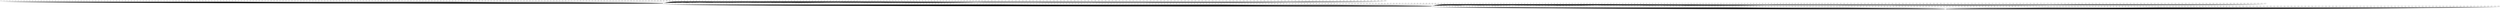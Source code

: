 graph clustering {
  "0" [pos="64.000000,1.000000"];
  "0" -- "0" [color=cluster0];
  "1" [pos="21.000000,1.000000"];
  "1" -- "2" [color=cluster2];
  "2" [pos="55.000000,1.000000"];
  "2" -- "0" [color=cluster0];
  "3" [pos="64.000000,1.000000"];
  "3" -- "2" [color=cluster2];
  "4" [pos="55.000000,1.000000"];
  "4" -- "2" [color=cluster2];
  "5" [pos="58.000000,0.000000"];
  "5" -- "1" [color=cluster1];
  "6" [pos="32.000000,0.000000"];
  "6" -- "1" [color=cluster1];
  "7" [pos="63.000000,1.000000"];
  "7" -- "0" [color=cluster0];
  "8" [pos="44.000000,0.000000"];
  "8" -- "1" [color=cluster1];
  "9" [pos="67.000000,1.000000"];
  "9" -- "0" [color=cluster0];
  "10" [pos="44.000000,0.000000"];
  "10" -- "1" [color=cluster1];
  "11" [pos="63.000000,0.000000"];
  "11" -- "1" [color=cluster1];
  "12" [pos="64.000000,1.000000"];
  "12" -- "0" [color=cluster0];
  "13" [pos="54.000000,0.000000"];
  "13" -- "1" [color=cluster1];
  "14" [pos="47.000000,1.000000"];
  "14" -- "2" [color=cluster2];
  "15" [pos="61.000000,1.000000"];
  "15" -- "2" [color=cluster2];
  "16" [pos="86.000000,0.000000"];
  "16" -- "1" [color=cluster1];
  "17" [pos="45.000000,0.000000"];
  "17" -- "1" [color=cluster1];
  "18" [pos="37.000000,0.000000"];
  "18" -- "1" [color=cluster1];
  "19" [pos="45.000000,1.000000"];
  "19" -- "2" [color=cluster2];
  "20" [pos="60.000000,1.000000"];
  "20" -- "0" [color=cluster0];
  "21" [pos="48.000000,1.000000"];
  "21" -- "2" [color=cluster2];
  "22" [pos="52.000000,1.000000"];
  "22" -- "2" [color=cluster2];
  "23" [pos="30.000000,1.000000"];
  "23" -- "2" [color=cluster2];
  "24" [pos="50.000000,1.000000"];
  "24" -- "2" [color=cluster2];
  "25" [pos="72.000000,1.000000"];
  "25" -- "2" [color=cluster2];
  "26" [pos="42.000000,1.000000"];
  "26" -- "0" [color=cluster0];
  "27" [pos="72.000000,0.000000"];
  "27" -- "1" [color=cluster1];
  "28" [pos="47.000000,0.000000"];
  "28" -- "1" [color=cluster1];
  "29" [pos="63.000000,1.000000"];
  "29" -- "0" [color=cluster0];
  "30" [pos="54.000000,1.000000"];
  "30" -- "0" [color=cluster0];
  "31" [pos="35.000000,1.000000"];
  "31" -- "2" [color=cluster2];
  "32" [pos="68.000000,1.000000"];
  "32" -- "2" [color=cluster2];
  "33" [pos="56.000000,0.000000"];
  "33" -- "1" [color=cluster1];
  "34" [pos="50.000000,1.000000"];
  "34" -- "0" [color=cluster0];
  "35" [pos="64.000000,1.000000"];
  "35" -- "0" [color=cluster0];
  "36" [pos="65.000000,1.000000"];
  "36" -- "0" [color=cluster0];
  "37" [pos="64.000000,1.000000"];
  "37" -- "0" [color=cluster0];
  "38" [pos="50.000000,0.000000"];
  "38" -- "1" [color=cluster1];
  "39" [pos="34.000000,1.000000"];
  "39" -- "2" [color=cluster2];
  "40" [pos="44.000000,1.000000"];
  "40" -- "2" [color=cluster2];
  "41" [pos="50.000000,1.000000"];
  "41" -- "2" [color=cluster2];
  "42" [pos="50.000000,1.000000"];
  "42" -- "2" [color=cluster2];
  "43" [pos="55.000000,1.000000"];
  "43" -- "2" [color=cluster2];
  "44" [pos="63.000000,1.000000"];
  "44" -- "0" [color=cluster0];
  "45" [pos="58.000000,0.000000"];
  "45" -- "1" [color=cluster1];
  "46" [pos="40.000000,1.000000"];
  "46" -- "2" [color=cluster2];
  "47" [pos="45.000000,1.000000"];
  "47" -- "2" [color=cluster2];
  "48" [pos="46.000000,1.000000"];
  "48" -- "0" [color=cluster0];
  "49" [pos="38.000000,0.000000"];
  "49" -- "1" [color=cluster1];
  "50" [pos="47.000000,1.000000"];
  "50" -- "2" [color=cluster2];
  "51" [pos="40.000000,0.000000"];
  "51" -- "1" [color=cluster1];
  "52" [pos="63.000000,0.000000"];
  "52" -- "1" [color=cluster1];
  "53" [pos="57.000000,0.000000"];
  "53" -- "1" [color=cluster1];
  "54" [pos="28.000000,0.000000"];
  "54" -- "1" [color=cluster1];
  "55" [pos="50.000000,1.000000"];
  "55" -- "2" [color=cluster2];
  "56" [pos="49.000000,1.000000"];
  "56" -- "2" [color=cluster2];
  "57" [pos="29.000000,1.000000"];
  "57" -- "2" [color=cluster2];
  "58" [pos="80.000000,0.000000"];
  "58" -- "1" [color=cluster1];
  "59" [pos="45.000000,1.000000"];
  "59" -- "2" [color=cluster2];
  "60" [pos="47.000000,1.000000"];
  "60" -- "2" [color=cluster2];
  "61" [pos="90.000000,0.000000"];
  "61" -- "1" [color=cluster1];
  "62" [pos="45.000000,1.000000"];
  "62" -- "0" [color=cluster0];
  "63" [pos="45.000000,1.000000"];
  "63" -- "0" [color=cluster0];
  "64" [pos="61.000000,1.000000"];
  "64" -- "0" [color=cluster0];
  "65" [pos="54.000000,1.000000"];
  "65" -- "2" [color=cluster2];
  "66" [pos="62.000000,1.000000"];
  "66" -- "0" [color=cluster0];
  "67" [pos="65.000000,1.000000"];
  "67" -- "2" [color=cluster2];
  "68" [pos="45.000000,1.000000"];
  "68" -- "0" [color=cluster0];
  "69" [pos="46.000000,1.000000"];
  "69" -- "2" [color=cluster2];
  "70" [pos="52.000000,1.000000"];
  "70" -- "0" [color=cluster0];
  "71" [pos="58.000000,0.000000"];
  "71" -- "1" [color=cluster1];
  "72" [pos="61.000000,1.000000"];
  "72" -- "0" [color=cluster0];
  "73" [pos="54.000000,0.000000"];
  "73" -- "1" [color=cluster1];
  "74" [pos="52.000000,1.000000"];
  "74" -- "2" [color=cluster2];
  "75" [pos="57.000000,1.000000"];
  "75" -- "2" [color=cluster2];
  "76" [pos="47.000000,0.000000"];
  "76" -- "1" [color=cluster1];
  "77" [pos="58.000000,1.000000"];
  "77" -- "2" [color=cluster2];
  "78" [pos="50.000000,1.000000"];
  "78" -- "2" [color=cluster2];
  "79" [pos="65.000000,0.000000"];
  "79" -- "1" [color=cluster1];
  "80" [pos="53.000000,1.000000"];
  "80" -- "2" [color=cluster2];
  "81" [pos="80.000000,0.000000"];
  "81" -- "1" [color=cluster1];
  "82" [pos="50.000000,1.000000"];
  "82" -- "2" [color=cluster2];
  "83" [pos="72.000000,0.000000"];
  "83" -- "1" [color=cluster1];
  "84" [pos="62.000000,1.000000"];
  "84" -- "0" [color=cluster0];
  "85" [pos="58.000000,0.000000"];
  "85" -- "1" [color=cluster1];
  "86" [pos="40.000000,1.000000"];
  "86" -- "0" [color=cluster0];
  "87" [pos="45.000000,1.000000"];
  "87" -- "0" [color=cluster0];
  "88" [pos="80.000000,0.000000"];
  "88" -- "1" [color=cluster1];
  "89" [pos="61.000000,1.000000"];
  "89" -- "0" [color=cluster0];
  "90" [pos="65.000000,1.000000"];
  "90" -- "0" [color=cluster0];
  "91" [pos="62.000000,1.000000"];
  "91" -- "2" [color=cluster2];
  "92" [pos="60.000000,0.000000"];
  "92" -- "1" [color=cluster1];
  "93" [pos="60.000000,0.000000"];
  "93" -- "1" [color=cluster1];
  "94" [pos="75.000000,1.000000"];
  "94" -- "2" [color=cluster2];
  "95" [pos="66.000000,1.000000"];
  "95" -- "2" [color=cluster2];
  "96" [pos="40.000000,1.000000"];
  "96" -- "2" [color=cluster2];
  "97" [pos="19.000000,0.000000"];
  "97" -- "1" [color=cluster1];
  "98" [pos="58.000000,1.000000"];
  "98" -- "2" [color=cluster2];
  "99" [pos="77.000000,1.000000"];
  "99" -- "2" [color=cluster2];
  "100" [pos="71.000000,1.000000"];
  "100" -- "2" [color=cluster2];
  "101" [pos="53.000000,1.000000"];
  "101" -- "0" [color=cluster0];
  "102" [pos="43.000000,0.000000"];
  "102" -- "1" [color=cluster1];
  "103" [pos="66.000000,0.000000"];
  "103" -- "1" [color=cluster1];
  "104" [pos="67.000000,1.000000"];
  "104" -- "0" [color=cluster0];
  "105" [pos="51.000000,0.000000"];
  "105" -- "1" [color=cluster1];
  "106" [pos="50.000000,1.000000"];
  "106" -- "0" [color=cluster0];
  "107" [pos="67.000000,1.000000"];
  "107" -- "0" [color=cluster0];
  "108" [pos="59.000000,1.000000"];
  "108" -- "2" [color=cluster2];
  "109" [pos="20.000000,1.000000"];
  "109" -- "0" [color=cluster0];
  "110" [pos="55.000000,1.000000"];
  "110" -- "0" [color=cluster0];
  "111" [pos="36.000000,1.000000"];
  "111" -- "0" [color=cluster0];
  "112" [pos="38.000000,0.000000"];
  "112" -- "1" [color=cluster1];
  "113" [pos="57.000000,1.000000"];
  "113" -- "2" [color=cluster2];
  "114" [pos="45.000000,1.000000"];
  "114" -- "2" [color=cluster2];
  "115" [pos="62.000000,0.000000"];
  "115" -- "1" [color=cluster1];
  "116" [pos="43.000000,0.000000"];
  "116" -- "1" [color=cluster1];
  "117" [pos="66.000000,1.000000"];
  "117" -- "2" [color=cluster2];
  "118" [pos="60.000000,1.000000"];
  "118" -- "2" [color=cluster2];
  "119" [pos="67.000000,1.000000"];
  "119" -- "2" [color=cluster2];
  "120" [pos="65.000000,1.000000"];
  "120" -- "2" [color=cluster2];
  "121" [pos="60.000000,0.000000"];
  "121" -- "1" [color=cluster1];
  "122" [pos="49.000000,1.000000"];
  "122" -- "0" [color=cluster0];
  "123" [pos="60.000000,1.000000"];
  "123" -- "2" [color=cluster2];
  "124" [pos="80.000000,1.000000"];
  "124" -- "0" [color=cluster0];
  "125" [pos="47.000000,1.000000"];
  "125" -- "2" [color=cluster2];
  "126" [pos="45.000000,1.000000"];
  "126" -- "0" [color=cluster0];
  "127" [pos="38.000000,0.000000"];
  "127" -- "1" [color=cluster1];
  "128" [pos="71.000000,0.000000"];
  "128" -- "1" [color=cluster1];
  "129" [pos="60.000000,1.000000"];
  "129" -- "2" [color=cluster2];
  "130" [pos="30.000000,1.000000"];
  "130" -- "2" [color=cluster2];
  "131" [pos="60.000000,1.000000"];
  "131" -- "2" [color=cluster2];
  "132" [pos="70.000000,0.000000"];
  "132" -- "1" [color=cluster1];
  "133" [pos="78.000000,1.000000"];
  "133" -- "0" [color=cluster0];
  "134" [pos="63.000000,1.000000"];
  "134" -- "0" [color=cluster0];
  "135" [pos="57.000000,1.000000"];
  "135" -- "2" [color=cluster2];
  "136" [pos="67.000000,1.000000"];
  "136" -- "2" [color=cluster2];
  "137" [pos="67.000000,0.000000"];
  "137" -- "1" [color=cluster1];
  "138" [pos="56.000000,1.000000"];
  "138" -- "2" [color=cluster2];
  "139" [pos="43.000000,0.000000"];
  "139" -- "1" [color=cluster1];
  "140" [pos="45.000000,0.000000"];
  "140" -- "1" [color=cluster1];
  "141" [pos="50.000000,1.000000"];
  "141" -- "2" [color=cluster2];
  "142" [pos="64.000000,1.000000"];
  "142" -- "2" [color=cluster2];
  "143" [pos="63.000000,0.000000"];
  "143" -- "1" [color=cluster1];
  "144" [pos="60.000000,1.000000"];
  "144" -- "2" [color=cluster2];
  "145" [pos="53.000000,0.000000"];
  "145" -- "1" [color=cluster1];
  "146" [pos="60.000000,0.000000"];
  "146" -- "1" [color=cluster1];
  "147" [pos="44.000000,0.000000"];
  "147" -- "1" [color=cluster1];
  "148" [pos="50.000000,1.000000"];
  "148" -- "2" [color=cluster2];
  "149" [pos="69.000000,1.000000"];
  "149" -- "2" [color=cluster2];
  "150" [pos="45.000000,0.000000"];
  "150" -- "1" [color=cluster1];
  "151" [pos="55.000000,1.000000"];
  "151" -- "2" [color=cluster2];
  "152" [pos="58.000000,1.000000"];
  "152" -- "2" [color=cluster2];
  "153" [pos="50.000000,0.000000"];
  "153" -- "1" [color=cluster1];
  "154" [pos="55.000000,1.000000"];
  "154" -- "0" [color=cluster0];
  "155" [pos="70.000000,0.000000"];
  "155" -- "1" [color=cluster1];
  "156" [pos="70.000000,1.000000"];
  "156" -- "0" [color=cluster0];
  "157" [pos="73.000000,0.000000"];
  "157" -- "1" [color=cluster1];
  "158" [pos="68.000000,1.000000"];
  "158" -- "2" [color=cluster2];
  "159" [pos="41.000000,1.000000"];
  "159" -- "0" [color=cluster0];
  "160" [pos="82.000000,1.000000"];
  "160" -- "2" [color=cluster2];
  "161" [pos="32.000000,1.000000"];
  "161" -- "0" [color=cluster0];
  "162" [pos="57.000000,1.000000"];
  "162" -- "0" [color=cluster0];
  "163" [pos="50.000000,1.000000"];
  "163" -- "0" [color=cluster0];
  "164" [pos="60.000000,1.000000"];
  "164" -- "0" [color=cluster0];
  "165" [pos="67.000000,1.000000"];
  "165" -- "0" [color=cluster0];
  "166" [pos="50.000000,1.000000"];
  "166" -- "0" [color=cluster0];
  "167" [pos="60.000000,0.000000"];
  "167" -- "1" [color=cluster1];
  "168" [pos="46.000000,0.000000"];
  "168" -- "1" [color=cluster1];
  "169" [pos="46.000000,1.000000"];
  "169" -- "0" [color=cluster0];
  "170" [pos="55.000000,1.000000"];
  "170" -- "0" [color=cluster0];
  "171" [pos="55.000000,0.000000"];
  "171" -- "1" [color=cluster1];
  "172" [pos="75.000000,1.000000"];
  "172" -- "0" [color=cluster0];
  "173" [pos="40.000000,0.000000"];
  "173" -- "1" [color=cluster1];
  "174" [pos="45.000000,1.000000"];
  "174" -- "0" [color=cluster0];
  "175" [pos="68.000000,0.000000"];
  "175" -- "1" [color=cluster1];
  "176" [pos="55.000000,1.000000"];
  "176" -- "0" [color=cluster0];
  "177" [pos="50.000000,0.000000"];
  "177" -- "1" [color=cluster1];
  "178" [pos="50.000000,1.000000"];
  "178" -- "0" [color=cluster0];
  "179" [pos="68.000000,1.000000"];
  "179" -- "0" [color=cluster0];
  "180" [pos="60.000000,1.000000"];
  "180" -- "2" [color=cluster2];
  "181" [pos="55.000000,1.000000"];
  "181" -- "0" [color=cluster0];
  "182" [pos="61.000000,1.000000"];
  "182" -- "0" [color=cluster0];
  "183" [pos="51.000000,1.000000"];
  "183" -- "0" [color=cluster0];
  "184" [pos="30.000000,0.000000"];
  "184" -- "1" [color=cluster1];
  "185" [pos="66.000000,1.000000"];
  "185" -- "2" [color=cluster2];
  "186" [pos="62.000000,0.000000"];
  "186" -- "1" [color=cluster1];
  "187" [pos="70.000000,1.000000"];
  "187" -- "0" [color=cluster0];
  "188" [pos="60.000000,0.000000"];
  "188" -- "1" [color=cluster1];
  "189" [pos="78.000000,1.000000"];
  "189" -- "0" [color=cluster0];
  "190" [pos="58.000000,0.000000"];
  "190" -- "1" [color=cluster1];
  "191" [pos="58.000000,1.000000"];
  "191" -- "0" [color=cluster0];
  "192" [pos="46.000000,1.000000"];
  "192" -- "0" [color=cluster0];
  "193" [pos="58.000000,0.000000"];
  "193" -- "1" [color=cluster1];
  "194" [pos="46.000000,1.000000"];
  "194" -- "2" [color=cluster2];
  "195" [pos="63.000000,1.000000"];
  "195" -- "2" [color=cluster2];
  "196" [pos="57.000000,1.000000"];
  "196" -- "2" [color=cluster2];
  "197" [pos="51.000000,0.000000"];
  "197" -- "1" [color=cluster1];
  "198" [pos="50.000000,1.000000"];
  "198" -- "0" [color=cluster0];
  "199" [pos="45.000000,1.000000"];
  "199" -- "0" [color=cluster0];
  "200" [pos="47.000000,0.000000"];
  "200" -- "1" [color=cluster1];
  "201" [pos="75.000000,0.000000"];
  "201" -- "1" [color=cluster1];
  "202" [pos="48.000000,0.000000"];
  "202" -- "1" [color=cluster1];
  "203" [pos="25.000000,1.000000"];
  "203" -- "0" [color=cluster0];
  "204" [pos="48.000000,0.000000"];
  "204" -- "1" [color=cluster1];
  "205" [pos="52.000000,1.000000"];
  "205" -- "0" [color=cluster0];
  "206" [pos="63.000000,0.000000"];
  "206" -- "1" [color=cluster1];
  "207" [pos="60.000000,1.000000"];
  "207" -- "0" [color=cluster0];
  "208" [pos="49.000000,0.000000"];
  "208" -- "1" [color=cluster1];
  "209" [pos="60.000000,1.000000"];
  "209" -- "2" [color=cluster2];
  "210" [pos="52.000000,0.000000"];
  "210" -- "1" [color=cluster1];
  "211" [pos="55.000000,1.000000"];
  "211" -- "2" [color=cluster2];
  "212" [pos="60.000000,1.000000"];
  "212" -- "2" [color=cluster2];
  "213" [pos="65.000000,0.000000"];
  "213" -- "1" [color=cluster1];
  "214" [pos="55.000000,1.000000"];
  "214" -- "2" [color=cluster2];
  "215" [pos="45.000000,1.000000"];
  "215" -- "2" [color=cluster2];
  "216" [pos="67.000000,1.000000"];
  "216" -- "2" [color=cluster2];
  "217" [pos="45.000000,1.000000"];
  "217" -- "0" [color=cluster0];
  "218" [pos="53.000000,0.000000"];
  "218" -- "1" [color=cluster1];
  "219" [pos="67.000000,0.000000"];
  "219" -- "1" [color=cluster1];
  "220" [pos="60.000000,0.000000"];
  "220" -- "1" [color=cluster1];
  "221" [pos="63.000000,1.000000"];
  "221" -- "0" [color=cluster0];
  "222" [pos="55.000000,1.000000"];
  "222" -- "0" [color=cluster0];
  "223" [pos="63.000000,1.000000"];
  "223" -- "0" [color=cluster0];
  "224" [pos="75.000000,0.000000"];
  "224" -- "1" [color=cluster1];
  "225" [pos="63.000000,0.000000"];
  "225" -- "1" [color=cluster1];
  "226" [pos="48.000000,1.000000"];
  "226" -- "2" [color=cluster2];
  "227" [pos="70.000000,0.000000"];
  "227" -- "1" [color=cluster1];
  "228" [pos="44.000000,1.000000"];
  "228" -- "0" [color=cluster0];
  "229" [pos="25.000000,1.000000"];
  "229" -- "0" [color=cluster0];
  "230" [pos="62.000000,1.000000"];
  "230" -- "0" [color=cluster0];
  "231" [pos="50.000000,1.000000"];
  "231" -- "0" [color=cluster0];
  "232" [pos="51.000000,0.000000"];
  "232" -- "1" [color=cluster1];
  "233" [pos="56.000000,1.000000"];
  "233" -- "2" [color=cluster2];
  "234" [pos="55.000000,1.000000"];
  "234" -- "2" [color=cluster2];
  "235" [pos="60.000000,1.000000"];
  "235" -- "2" [color=cluster2];
  "236" [pos="63.000000,1.000000"];
  "236" -- "2" [color=cluster2];
  "237" [pos="45.000000,1.000000"];
  "237" -- "2" [color=cluster2];
  "238" [pos="54.000000,0.000000"];
  "238" -- "1" [color=cluster1];
  "239" [pos="63.000000,1.000000"];
  "239" -- "2" [color=cluster2];
  "240" [pos="36.000000,1.000000"];
  "240" -- "2" [color=cluster2];
  "241" [pos="26.000000,1.000000"];
  "241" -- "2" [color=cluster2];
  "242" [pos="41.000000,1.000000"];
  "242" -- "2" [color=cluster2];
  "243" [pos="65.000000,0.000000"];
  "243" -- "1" [color=cluster1];
  "244" [pos="65.000000,0.000000"];
  "244" -- "1" [color=cluster1];
  "245" [pos="59.000000,1.000000"];
  "245" -- "2" [color=cluster2];
  "246" [pos="57.000000,0.000000"];
  "246" -- "1" [color=cluster1];
  "247" [pos="53.000000,1.000000"];
  "247" -- "2" [color=cluster2];
  "248" [pos="50.000000,0.000000"];
  "248" -- "1" [color=cluster1];
  "249" [pos="72.000000,1.000000"];
  "249" -- "2" [color=cluster2];
  "250" [pos="75.000000,1.000000"];
  "250" -- "2" [color=cluster2];
  "251" [pos="75.000000,1.000000"];
  "251" -- "2" [color=cluster2];
  "252" [pos="68.000000,0.000000"];
  "252" -- "1" [color=cluster1];
  "253" [pos="66.000000,1.000000"];
  "253" -- "2" [color=cluster2];
  "254" [pos="67.000000,0.000000"];
  "254" -- "1" [color=cluster1];
  "255" [pos="76.000000,0.000000"];
  "255" -- "1" [color=cluster1];
  "256" [pos="58.000000,1.000000"];
  "256" -- "2" [color=cluster2];
  "257" [pos="62.000000,1.000000"];
  "257" -- "2" [color=cluster2];
  "258" [pos="62.000000,1.000000"];
  "258" -- "0" [color=cluster0];
  "259" [pos="44.000000,1.000000"];
  "259" -- "0" [color=cluster0];
  "260" [pos="64.000000,1.000000"];
  "260" -- "0" [color=cluster0];
  "261" [pos="52.000000,1.000000"];
  "261" -- "0" [color=cluster0];
  "262" [pos="60.000000,1.000000"];
  "262" -- "2" [color=cluster2];
  "263" [pos="60.000000,1.000000"];
  "263" -- "0" [color=cluster0];
  "264" [pos="53.000000,0.000000"];
  "264" -- "1" [color=cluster1];
  "265" [pos="63.000000,1.000000"];
  "265" -- "2" [color=cluster2];
  "266" [pos="63.000000,1.000000"];
  "266" -- "0" [color=cluster0];
  "267" [pos="33.000000,1.000000"];
  "267" -- "2" [color=cluster2];
  "268" [pos="50.000000,1.000000"];
  "268" -- "2" [color=cluster2];
  "269" [pos="60.000000,0.000000"];
  "269" -- "1" [color=cluster1];
  "270" [pos="61.000000,1.000000"];
  "270" -- "2" [color=cluster2];
  "271" [pos="70.000000,1.000000"];
  "271" -- "2" [color=cluster2];
  "272" [pos="49.000000,1.000000"];
  "272" -- "2" [color=cluster2];
  "273" [pos="38.000000,0.000000"];
  "273" -- "1" [color=cluster1];
  "274" [pos="39.000000,1.000000"];
  "274" -- "2" [color=cluster2];
  "275" [pos="68.000000,1.000000"];
  "275" -- "0" [color=cluster0];
  "276" [pos="41.000000,1.000000"];
  "276" -- "2" [color=cluster2];
  "277" [pos="38.000000,1.000000"];
  "277" -- "2" [color=cluster2];
  "278" [pos="63.000000,1.000000"];
  "278" -- "2" [color=cluster2];
  "279" [pos="54.000000,1.000000"];
  "279" -- "2" [color=cluster2];
  "280" [pos="50.000000,1.000000"];
  "280" -- "2" [color=cluster2];
  "281" [pos="68.000000,0.000000"];
  "281" -- "1" [color=cluster1];
  "282" [pos="53.000000,1.000000"];
  "282" -- "2" [color=cluster2];
  "283" [pos="70.000000,0.000000"];
  "283" -- "1" [color=cluster1];
  "284" [pos="36.000000,0.000000"];
  "284" -- "1" [color=cluster1];
  "285" [pos="65.000000,1.000000"];
  "285" -- "0" [color=cluster0];
  "286" [pos="50.000000,0.000000"];
  "286" -- "1" [color=cluster1];
  "287" [pos="44.000000,0.000000"];
  "287" -- "1" [color=cluster1];
  "288" [pos="63.000000,1.000000"];
  "288" -- "2" [color=cluster2];
  "289" [pos="53.000000,0.000000"];
  "289" -- "1" [color=cluster1];
  "290" [pos="68.000000,0.000000"];
  "290" -- "1" [color=cluster1];
  "291" [pos="63.000000,0.000000"];
  "291" -- "1" [color=cluster1];
  "292" [pos="50.000000,1.000000"];
  "292" -- "2" [color=cluster2];
  "293" [pos="50.000000,1.000000"];
  "293" -- "2" [color=cluster2];
  "294" [pos="58.000000,1.000000"];
  "294" -- "2" [color=cluster2];
  "295" [pos="63.000000,0.000000"];
  "295" -- "1" [color=cluster1];
  "296" [pos="70.000000,1.000000"];
  "296" -- "2" [color=cluster2];
  "297" [pos="91.000000,1.000000"];
  "297" -- "2" [color=cluster2];
  "298" [pos="60.000000,1.000000"];
  "298" -- "2" [color=cluster2];
  "299" [pos="65.000000,1.000000"];
  "299" -- "2" [color=cluster2];
  "300" [pos="42.000000,1.000000"];
  "300" -- "2" [color=cluster2];
  "301" [pos="51.000000,1.000000"];
  "301" -- "2" [color=cluster2];
  "302" [pos="65.000000,1.000000"];
  "302" -- "2" [color=cluster2];
  "303" [pos="41.000000,1.000000"];
  "303" -- "0" [color=cluster0];
  "304" [pos="75.000000,0.000000"];
  "304" -- "1" [color=cluster1];
  "305" [pos="58.000000,1.000000"];
  "305" -- "0" [color=cluster0];
  "306" [pos="42.000000,1.000000"];
  "306" -- "0" [color=cluster0];
  "307" [pos="72.000000,0.000000"];
  "307" -- "1" [color=cluster1];
  "308" [pos="60.000000,1.000000"];
  "308" -- "0" [color=cluster0];
  "309" [pos="58.000000,1.000000"];
  "309" -- "0" [color=cluster0];
  "310" [pos="62.000000,1.000000"];
  "310" -- "0" [color=cluster0];
  "311" [pos="63.000000,1.000000"];
  "311" -- "0" [color=cluster0];
  "312" [pos="60.000000,1.000000"];
  "312" -- "0" [color=cluster0];
  "313" [pos="78.000000,1.000000"];
  "313" -- "0" [color=cluster0];
  "314" [pos="53.000000,0.000000"];
  "314" -- "1" [color=cluster1];
  "315" [pos="49.000000,1.000000"];
  "315" -- "0" [color=cluster0];
  "316" [pos="70.000000,0.000000"];
  "316" -- "1" [color=cluster1];
  "317" [pos="21.000000,0.000000"];
  "317" -- "1" [color=cluster1];
  "318" [pos="50.000000,0.000000"];
  "318" -- "1" [color=cluster1];
  "319" [pos="65.000000,0.000000"];
  "319" -- "1" [color=cluster1];
  "320" [pos="55.000000,1.000000"];
  "320" -- "2" [color=cluster2];
  "321" [pos="26.000000,1.000000"];
  "321" -- "2" [color=cluster2];
  "322" [pos="66.000000,1.000000"];
  "322" -- "2" [color=cluster2];
  "323" [pos="75.000000,0.000000"];
  "323" -- "1" [color=cluster1];
  "324" [pos="45.000000,1.000000"];
  "324" -- "0" [color=cluster0];
  "325" [pos="55.000000,0.000000"];
  "325" -- "1" [color=cluster1];
  "326" [pos="55.000000,0.000000"];
  "326" -- "1" [color=cluster1];
  "327" [pos="86.000000,1.000000"];
  "327" -- "0" [color=cluster0];
  "328" [pos="60.000000,0.000000"];
  "328" -- "1" [color=cluster1];
  "329" [pos="31.000000,0.000000"];
  "329" -- "1" [color=cluster1];
  "330" [pos="34.000000,0.000000"];
  "330" -- "1" [color=cluster1];
  "331" [pos="46.000000,1.000000"];
  "331" -- "2" [color=cluster2];
  "332" [pos="75.000000,0.000000"];
  "332" -- "1" [color=cluster1];
  "333" [pos="62.000000,1.000000"];
  "333" -- "2" [color=cluster2];
  "334" [pos="33.000000,1.000000"];
  "334" -- "0" [color=cluster0];
  "335" [pos="70.000000,1.000000"];
  "335" -- "2" [color=cluster2];
  "336" [pos="53.000000,1.000000"];
  "336" -- "2" [color=cluster2];
  "337" [pos="48.000000,0.000000"];
  "337" -- "1" [color=cluster1];
  "338" [pos="70.000000,1.000000"];
  "338" -- "2" [color=cluster2];
  "339" [pos="75.000000,0.000000"];
  "339" -- "1" [color=cluster1];
  "340" [pos="56.000000,0.000000"];
  "340" -- "1" [color=cluster1];
  "341" [pos="50.000000,0.000000"];
  "341" -- "1" [color=cluster1];
  "342" [pos="56.000000,1.000000"];
  "342" -- "2" [color=cluster2];
  "343" [pos="70.000000,1.000000"];
  "343" -- "0" [color=cluster0];
  "344" [pos="60.000000,1.000000"];
  "344" -- "2" [color=cluster2];
  "345" [pos="29.000000,1.000000"];
  "345" -- "2" [color=cluster2];
  "346" [pos="60.000000,1.000000"];
  "346" -- "2" [color=cluster2];
  "347" [pos="70.000000,0.000000"];
  "347" -- "1" [color=cluster1];
  "348" [pos="50.000000,1.000000"];
  "348" -- "2" [color=cluster2];
  "349" [pos="62.000000,1.000000"];
  "349" -- "0" [color=cluster0];
  "350" [pos="41.000000,1.000000"];
  "350" -- "2" [color=cluster2];
  "351" [pos="69.000000,1.000000"];
  "351" -- "2" [color=cluster2];
  "352" [pos="63.000000,1.000000"];
  "352" -- "2" [color=cluster2];
  "353" [pos="68.000000,0.000000"];
  "353" -- "1" [color=cluster1];
  "354" [pos="63.000000,0.000000"];
  "354" -- "1" [color=cluster1];
  "355" [pos="43.000000,0.000000"];
  "355" -- "1" [color=cluster1];
  "356" [pos="61.000000,1.000000"];
  "356" -- "0" [color=cluster0];
  "357" [pos="55.000000,0.000000"];
  "357" -- "1" [color=cluster1];
  "358" [pos="65.000000,1.000000"];
  "358" -- "2" [color=cluster2];
  "359" [pos="63.000000,1.000000"];
  "359" -- "2" [color=cluster2];
  "360" [pos="56.000000,1.000000"];
  "360" -- "2" [color=cluster2];
  "361" [pos="73.000000,1.000000"];
  "361" -- "0" [color=cluster0];
  "362" [pos="74.000000,0.000000"];
  "362" -- "1" [color=cluster1];
  "363" [pos="55.000000,1.000000"];
  "363" -- "2" [color=cluster2];
  "364" [pos="65.000000,0.000000"];
  "364" -- "1" [color=cluster1];
  "365" [pos="90.000000,1.000000"];
  "365" -- "0" [color=cluster0];
  "366" [pos="65.000000,0.000000"];
  "366" -- "1" [color=cluster1];
  "367" [pos="63.000000,1.000000"];
  "367" -- "2" [color=cluster2];
  "368" [pos="59.000000,1.000000"];
  "368" -- "2" [color=cluster2];
  "369" [pos="78.000000,1.000000"];
  "369" -- "2" [color=cluster2];
  "370" [pos="54.000000,0.000000"];
  "370" -- "1" [color=cluster1];
  "371" [pos="68.000000,1.000000"];
  "371" -- "2" [color=cluster2];
  "372" [pos="59.000000,1.000000"];
  "372" -- "2" [color=cluster2];
  "373" [pos="65.000000,1.000000"];
  "373" -- "0" [color=cluster0];
  "374" [pos="78.000000,1.000000"];
  "374" -- "0" [color=cluster0];
  "375" [pos="62.000000,1.000000"];
  "375" -- "2" [color=cluster2];
  "376" [pos="58.000000,0.000000"];
  "376" -- "1" [color=cluster1];
  "377" [pos="55.000000,1.000000"];
  "377" -- "2" [color=cluster2];
  "378" [pos="78.000000,1.000000"];
  "378" -- "2" [color=cluster2];
  "379" [pos="45.000000,1.000000"];
  "379" -- "2" [color=cluster2];
  "380" [pos="29.000000,1.000000"];
  "380" -- "0" [color=cluster0];
  "381" [pos="50.000000,1.000000"];
  "381" -- "0" [color=cluster0];
  "382" [pos="68.000000,0.000000"];
  "382" -- "1" [color=cluster1];
  "383" [pos="31.000000,1.000000"];
  "383" -- "2" [color=cluster2];
  "384" [pos="53.000000,1.000000"];
  "384" -- "0" [color=cluster0];
  "385" [pos="64.000000,1.000000"];
  "385" -- "0" [color=cluster0];
  "386" [pos="64.000000,1.000000"];
  "386" -- "0" [color=cluster0];
  "387" [pos="68.000000,1.000000"];
  "387" -- "2" [color=cluster2];
  "388" [pos="65.000000,1.000000"];
  "388" -- "2" [color=cluster2];
  "389" [pos="67.000000,1.000000"];
  "389" -- "2" [color=cluster2];
  "390" [pos="60.000000,1.000000"];
  "390" -- "0" [color=cluster0];
  "391" [pos="65.000000,1.000000"];
  "391" -- "2" [color=cluster2];
  "392" [pos="65.000000,1.000000"];
  "392" -- "2" [color=cluster2];
  "393" [pos="66.000000,1.000000"];
  "393" -- "2" [color=cluster2];
  "394" [pos="65.000000,0.000000"];
  "394" -- "1" [color=cluster1];
  "395" [pos="63.000000,1.000000"];
  "395" -- "0" [color=cluster0];
  "396" [pos="50.000000,1.000000"];
  "396" -- "0" [color=cluster0];
  "397" [pos="49.000000,0.000000"];
  "397" -- "1" [color=cluster1];
  "398" [pos="39.000000,0.000000"];
  "398" -- "1" [color=cluster1];
  "399" [pos="61.000000,1.000000"];
  "399" -- "0" [color=cluster0];
  "400" [pos="52.000000,1.000000"];
  "400" -- "0" [color=cluster0];
  "401" [pos="28.000000,0.000000"];
  "401" -- "1" [color=cluster1];
  "402" [pos="66.000000,1.000000"];
  "402" -- "0" [color=cluster0];
  "403" [pos="78.000000,1.000000"];
  "403" -- "0" [color=cluster0];
  "404" [pos="72.000000,1.000000"];
  "404" -- "0" [color=cluster0];
  "405" [pos="52.000000,1.000000"];
  "405" -- "0" [color=cluster0];
  "406" [pos="75.000000,0.000000"];
  "406" -- "1" [color=cluster1];
  "407" [pos="28.000000,0.000000"];
  "407" -- "1" [color=cluster1];
  "408" [pos="80.000000,0.000000"];
  "408" -- "1" [color=cluster1];
  "409" [pos="70.000000,1.000000"];
  "409" -- "2" [color=cluster2];
  "410" [pos="70.000000,0.000000"];
  "410" -- "1" [color=cluster1];
  "411" [pos="74.000000,0.000000"];
  "411" -- "1" [color=cluster1];
  "412" [pos="65.000000,1.000000"];
  "412" -- "0" [color=cluster0];
  "413" [pos="48.000000,1.000000"];
  "413" -- "0" [color=cluster0];
  "414" [pos="55.000000,1.000000"];
  "414" -- "0" [color=cluster0];
  "415" [pos="56.000000,1.000000"];
  "415" -- "0" [color=cluster0];
  "416" [pos="54.000000,1.000000"];
  "416" -- "0" [color=cluster0];
  "417" [pos="63.000000,1.000000"];
  "417" -- "0" [color=cluster0];
  "418" [pos="56.000000,1.000000"];
  "418" -- "2" [color=cluster2];
  "419" [pos="45.000000,1.000000"];
  "419" -- "2" [color=cluster2];
  "420" [pos="41.000000,0.000000"];
  "420" -- "1" [color=cluster1];
  "421" [pos="80.000000,1.000000"];
  "421" -- "2" [color=cluster2];
  "422" [pos="40.000000,1.000000"];
  "422" -- "2" [color=cluster2];
  "423" [pos="80.000000,1.000000"];
  "423" -- "2" [color=cluster2];
  "424" [pos="60.000000,1.000000"];
  "424" -- "2" [color=cluster2];
  "425" [pos="60.000000,0.000000"];
  "425" -- "1" [color=cluster1];
  "426" [pos="21.000000,1.000000"];
  "426" -- "0" [color=cluster0];
  "427" [pos="58.000000,0.000000"];
  "427" -- "1" [color=cluster1];
  "428" [pos="21.000000,1.000000"];
  "428" -- "0" [color=cluster0];
  "429" [pos="44.000000,0.000000"];
  "429" -- "1" [color=cluster1];
  "430" [pos="62.000000,0.000000"];
  "430" -- "1" [color=cluster1];
  "431" [pos="60.000000,1.000000"];
  "431" -- "0" [color=cluster0];
  "432" [pos="63.000000,1.000000"];
  "432" -- "0" [color=cluster0];
  "433" [pos="60.000000,1.000000"];
  "433" -- "0" [color=cluster0];
  "434" [pos="61.000000,1.000000"];
  "434" -- "0" [color=cluster0];
  "435" [pos="65.000000,1.000000"];
  "435" -- "0" [color=cluster0];
  "436" [pos="42.000000,1.000000"];
  "436" -- "2" [color=cluster2];
  "437" [pos="65.000000,1.000000"];
  "437" -- "0" [color=cluster0];
  "438" [pos="60.000000,1.000000"];
  "438" -- "2" [color=cluster2];
  "439" [pos="45.000000,1.000000"];
  "439" -- "2" [color=cluster2];
  "440" [pos="52.000000,1.000000"];
  "440" -- "0" [color=cluster0];
  "441" [pos="59.000000,1.000000"];
  "441" -- "2" [color=cluster2];
  "442" [pos="46.000000,0.000000"];
  "442" -- "1" [color=cluster1];
  "443" [pos="35.000000,1.000000"];
  "443" -- "0" [color=cluster0];
  "444" [pos="64.000000,0.000000"];
  "444" -- "1" [color=cluster1];
  "445" [pos="30.000000,1.000000"];
  "445" -- "2" [color=cluster2];
  "446" [pos="55.000000,1.000000"];
  "446" -- "0" [color=cluster0];
  "447" [pos="50.000000,1.000000"];
  "447" -- "0" [color=cluster0];
  "448" [pos="46.000000,0.000000"];
  "448" -- "1" [color=cluster1];
  "449" [pos="50.000000,1.000000"];
  "449" -- "0" [color=cluster0];
  "450" [pos="58.000000,0.000000"];
  "450" -- "1" [color=cluster1];
  "451" [pos="63.000000,1.000000"];
  "451" -- "2" [color=cluster2];
  "452" [pos="62.000000,0.000000"];
  "452" -- "1" [color=cluster1];
  "453" [pos="71.000000,0.000000"];
  "453" -- "1" [color=cluster1];
  "454" [pos="65.000000,1.000000"];
  "454" -- "2" [color=cluster2];
  "455" [pos="63.000000,1.000000"];
  "455" -- "2" [color=cluster2];
  "456" [pos="43.000000,1.000000"];
  "456" -- "0" [color=cluster0];
  "457" [pos="65.000000,1.000000"];
  "457" -- "2" [color=cluster2];
  "458" [pos="55.000000,1.000000"];
  "458" -- "2" [color=cluster2];
  "459" [pos="65.000000,0.000000"];
  "459" -- "1" [color=cluster1];
  "460" [pos="44.000000,0.000000"];
  "460" -- "1" [color=cluster1];
  "461" [pos="55.000000,0.000000"];
  "461" -- "1" [color=cluster1];
  "462" [pos="45.000000,1.000000"];
  "462" -- "0" [color=cluster0];
  "463" [pos="72.000000,1.000000"];
  "463" -- "0" [color=cluster0];
  "464" [pos="63.000000,0.000000"];
  "464" -- "1" [color=cluster1];
  "465" [pos="63.000000,1.000000"];
  "465" -- "0" [color=cluster0];
  "466" [pos="60.000000,0.000000"];
  "466" -- "1" [color=cluster1];
  "467" [pos="60.000000,1.000000"];
  "467" -- "2" [color=cluster2];
  "468" [pos="70.000000,0.000000"];
  "468" -- "1" [color=cluster1];
  "469" [pos="45.000000,1.000000"];
  "469" -- "2" [color=cluster2];
  "470" [pos="60.000000,1.000000"];
  "470" -- "2" [color=cluster2];
  "471" [pos="75.000000,1.000000"];
  "471" -- "2" [color=cluster2];
  "472" [pos="31.000000,1.000000"];
  "472" -- "2" [color=cluster2];
  "473" [pos="64.000000,0.000000"];
  "473" -- "1" [color=cluster1];
  "474" [pos="41.000000,1.000000"];
  "474" -- "2" [color=cluster2];
  "475" [pos="58.000000,0.000000"];
  "475" -- "1" [color=cluster1];
  "476" [pos="70.000000,1.000000"];
  "476" -- "0" [color=cluster0];
  "477" [pos="62.000000,0.000000"];
  "477" -- "1" [color=cluster1];
  "478" [pos="55.000000,0.000000"];
  "478" -- "1" [color=cluster1];
  "479" [pos="75.000000,1.000000"];
  "479" -- "0" [color=cluster0];
  "480" [pos="77.000000,0.000000"];
  "480" -- "1" [color=cluster1];
  "481" [pos="73.000000,1.000000"];
  "481" -- "2" [color=cluster2];
  "482" [pos="71.000000,1.000000"];
  "482" -- "0" [color=cluster0];
  "483" [pos="70.000000,0.000000"];
  "483" -- "1" [color=cluster1];
  "484" [pos="60.000000,0.000000"];
  "484" -- "1" [color=cluster1];
  "485" [pos="73.000000,0.000000"];
  "485" -- "1" [color=cluster1];
  "486" [pos="63.000000,1.000000"];
  "486" -- "0" [color=cluster0];
  "487" [pos="72.000000,1.000000"];
  "487" -- "0" [color=cluster0];
  "488" [pos="40.000000,0.000000"];
  "488" -- "1" [color=cluster1];
  "489" [pos="40.000000,1.000000"];
  "489" -- "0" [color=cluster0];
  "490" [pos="59.000000,1.000000"];
  "490" -- "2" [color=cluster2];
  "491" [pos="37.000000,1.000000"];
  "491" -- "2" [color=cluster2];
  "492" [pos="42.000000,1.000000"];
  "492" -- "2" [color=cluster2];
  "493" [pos="28.000000,1.000000"];
  "493" -- "2" [color=cluster2];
  "494" [pos="37.000000,1.000000"];
  "494" -- "2" [color=cluster2];
  "495" [pos="41.000000,0.000000"];
  "495" -- "1" [color=cluster1];
  "496" [pos="50.000000,1.000000"];
  "496" -- "2" [color=cluster2];
  "497" [pos="55.000000,1.000000"];
  "497" -- "2" [color=cluster2];
  "498" [pos="53.000000,1.000000"];
  "498" -- "2" [color=cluster2];
  "499" [pos="51.000000,1.000000"];
  "499" -- "0" [color=cluster0];
  "500" [pos="19.000000,0.000000"];
  "500" -- "1" [color=cluster1];
  "501" [pos="59.000000,0.000000"];
  "501" -- "1" [color=cluster1];
  "502" [pos="68.000000,0.000000"];
  "502" -- "1" [color=cluster1];
  "503" [pos="70.000000,0.000000"];
  "503" -- "1" [color=cluster1];
  "504" [pos="69.000000,1.000000"];
  "504" -- "2" [color=cluster2];
  "505" [pos="45.000000,0.000000"];
  "505" -- "1" [color=cluster1];
  "506" [pos="70.000000,0.000000"];
  "506" -- "1" [color=cluster1];
  "507" [pos="55.000000,1.000000"];
  "507" -- "0" [color=cluster0];
  "508" [pos="55.000000,1.000000"];
  "508" -- "0" [color=cluster0];
  "509" [pos="65.000000,1.000000"];
  "509" -- "2" [color=cluster2];
  "510" [pos="52.000000,1.000000"];
  "510" -- "2" [color=cluster2];
  "511" [pos="50.000000,1.000000"];
  "511" -- "2" [color=cluster2];
  "512" [pos="55.000000,0.000000"];
  "512" -- "1" [color=cluster1];
  "513" [pos="42.000000,1.000000"];
  "513" -- "2" [color=cluster2];
  "514" [pos="72.000000,1.000000"];
  "514" -- "0" [color=cluster0];
  "515" [pos="56.000000,1.000000"];
  "515" -- "2" [color=cluster2];
  "516" [pos="60.000000,1.000000"];
  "516" -- "0" [color=cluster0];
  "517" [pos="22.000000,0.000000"];
  "517" -- "1" [color=cluster1];
  "518" [pos="63.000000,1.000000"];
  "518" -- "2" [color=cluster2];
  "519" [pos="52.000000,1.000000"];
  "519" -- "2" [color=cluster2];
  "520" [pos="51.000000,0.000000"];
  "520" -- "1" [color=cluster1];
  "521" [pos="40.000000,1.000000"];
  "521" -- "2" [color=cluster2];
  "522" [pos="70.000000,1.000000"];
  "522" -- "2" [color=cluster2];
  "523" [pos="63.000000,1.000000"];
  "523" -- "2" [color=cluster2];
  "524" [pos="63.000000,1.000000"];
  "524" -- "0" [color=cluster0];
  "525" [pos="49.000000,0.000000"];
  "525" -- "1" [color=cluster1];
  "526" [pos="70.000000,0.000000"];
  "526" -- "1" [color=cluster1];
  "527" [pos="63.000000,0.000000"];
  "527" -- "1" [color=cluster1];
  "528" [pos="47.000000,0.000000"];
  "528" -- "1" [color=cluster1];
  "529" [pos="43.000000,0.000000"];
  "529" -- "1" [color=cluster1];
  "530" [pos="31.000000,0.000000"];
  "530" -- "1" [color=cluster1];
  "531" [pos="50.000000,0.000000"];
  "531" -- "1" [color=cluster1];
  "532" [pos="53.000000,1.000000"];
  "532" -- "2" [color=cluster2];
  "533" [pos="22.000000,1.000000"];
  "533" -- "2" [color=cluster2];
  "534" [pos="42.000000,1.000000"];
  "534" -- "2" [color=cluster2];
  "535" [pos="55.000000,0.000000"];
  "535" -- "1" [color=cluster1];
  "536" [pos="50.000000,1.000000"];
  "536" -- "0" [color=cluster0];
  "537" [pos="53.000000,1.000000"];
  "537" -- "0" [color=cluster0];
  "538" [pos="52.000000,0.000000"];
  "538" -- "1" [color=cluster1];
  "539" [pos="73.000000,1.000000"];
  "539" -- "0" [color=cluster0];
  "540" [pos="55.000000,1.000000"];
  "540" -- "0" [color=cluster0];
  "541" [pos="44.000000,0.000000"];
  "541" -- "1" [color=cluster1];
  "542" [pos="65.000000,1.000000"];
  "542" -- "0" [color=cluster0];
  "543" [pos="60.000000,1.000000"];
  "543" -- "2" [color=cluster2];
  "544" [pos="56.000000,1.000000"];
  "544" -- "2" [color=cluster2];
  "545" [pos="58.000000,0.000000"];
  "545" -- "1" [color=cluster1];
  "546" [pos="72.000000,0.000000"];
  "546" -- "1" [color=cluster1];
  "547" [pos="56.000000,0.000000"];
  "547" -- "1" [color=cluster1];
  "548" [pos="65.000000,1.000000"];
  "548" -- "0" [color=cluster0];
  "549" [pos="32.000000,0.000000"];
  "549" -- "1" [color=cluster1];
  "550" [pos="32.000000,0.000000"];
  "550" -- "1" [color=cluster1];
  "551" [pos="62.000000,1.000000"];
  "551" -- "2" [color=cluster2];
  "552" [pos="50.000000,1.000000"];
  "552" -- "0" [color=cluster0];
  "553" [pos="65.000000,1.000000"];
  "553" -- "0" [color=cluster0];
  "554" [pos="47.000000,1.000000"];
  "554" -- "2" [color=cluster2];
  "555" [pos="55.000000,1.000000"];
  "555" -- "0" [color=cluster0];
  "556" [pos="60.000000,1.000000"];
  "556" -- "0" [color=cluster0];
  "557" [pos="55.000000,0.000000"];
  "557" -- "1" [color=cluster1];
  "558" [pos="35.000000,1.000000"];
  "558" -- "2" [color=cluster2];
  "559" [pos="60.000000,1.000000"];
  "559" -- "2" [color=cluster2];
  "560" [pos="60.000000,1.000000"];
  "560" -- "0" [color=cluster0];
  "561" [pos="50.000000,1.000000"];
  "561" -- "0" [color=cluster0];
  "562" [pos="70.000000,1.000000"];
  "562" -- "0" [color=cluster0];
  "563" [pos="70.000000,0.000000"];
  "563" -- "1" [color=cluster1];
  "564" [pos="51.000000,1.000000"];
  "564" -- "0" [color=cluster0];
  "565" [pos="59.000000,1.000000"];
  "565" -- "0" [color=cluster0];
  "566" [pos="61.000000,1.000000"];
  "566" -- "2" [color=cluster2];
  "567" [pos="70.000000,1.000000"];
  "567" -- "2" [color=cluster2];
  "568" [pos="66.000000,1.000000"];
  "568" -- "2" [color=cluster2];
  "569" [pos="63.000000,0.000000"];
  "569" -- "1" [color=cluster1];
  "570" [pos="71.000000,0.000000"];
  "570" -- "1" [color=cluster1];
  "571" [pos="42.000000,0.000000"];
  "571" -- "1" [color=cluster1];
  "572" [pos="72.000000,0.000000"];
  "572" -- "1" [color=cluster1];
  "573" [pos="68.000000,1.000000"];
  "573" -- "2" [color=cluster2];
  "574" [pos="37.000000,1.000000"];
  "574" -- "2" [color=cluster2];
  "575" [pos="52.000000,1.000000"];
  "575" -- "2" [color=cluster2];
  "576" [pos="68.000000,1.000000"];
  "576" -- "2" [color=cluster2];
  "577" [pos="41.000000,1.000000"];
  "577" -- "2" [color=cluster2];
  "578" [pos="60.000000,0.000000"];
  "578" -- "1" [color=cluster1];
  "579" [pos="37.000000,1.000000"];
  "579" -- "2" [color=cluster2];
  "580" [pos="32.000000,1.000000"];
  "580" -- "2" [color=cluster2];
  "581" [pos="66.000000,1.000000"];
  "581" -- "2" [color=cluster2];
  "582" [pos="60.000000,0.000000"];
  "582" -- "1" [color=cluster1];
  "583" [pos="44.000000,1.000000"];
  "583" -- "0" [color=cluster0];
  "584" [pos="60.000000,1.000000"];
  "584" -- "2" [color=cluster2];
  "585" [pos="52.000000,1.000000"];
  "585" -- "2" [color=cluster2];
  "586" [pos="60.000000,1.000000"];
  "586" -- "0" [color=cluster0];
  "587" [pos="60.000000,0.000000"];
  "587" -- "1" [color=cluster1];
  "588" [pos="42.000000,1.000000"];
  "588" -- "2" [color=cluster2];
  "589" [pos="79.000000,1.000000"];
  "589" -- "0" [color=cluster0];
  "590" [pos="55.000000,0.000000"];
  "590" -- "1" [color=cluster1];
  "591" [pos="52.000000,0.000000"];
  "591" -- "1" [color=cluster1];
  "592" [pos="50.000000,1.000000"];
  "592" -- "0" [color=cluster0];
  "593" [pos="58.000000,1.000000"];
  "593" -- "0" [color=cluster0];
  "594" [pos="60.000000,0.000000"];
  "594" -- "1" [color=cluster1];
  "595" [pos="35.000000,0.000000"];
  "595" -- "1" [color=cluster1];
  "596" [pos="82.000000,0.000000"];
  "596" -- "1" [color=cluster1];
  "597" [pos="29.000000,1.000000"];
  "597" -- "0" [color=cluster0];
  "598" [pos="42.000000,1.000000"];
  "598" -- "0" [color=cluster0];
  "599" [pos="71.000000,1.000000"];
  "599" -- "0" [color=cluster0];
  "600" [pos="55.000000,1.000000"];
  "600" -- "2" [color=cluster2];
  "601" [pos="78.000000,1.000000"];
  "601" -- "2" [color=cluster2];
  "602" [pos="45.000000,0.000000"];
  "602" -- "1" [color=cluster1];
  "603" [pos="73.000000,0.000000"];
  "603" -- "1" [color=cluster1];
  "604" [pos="20.000000,1.000000"];
  "604" -- "2" [color=cluster2];
  "605" [pos="50.000000,1.000000"];
  "605" -- "0" [color=cluster0];
  "606" [pos="47.000000,1.000000"];
  "606" -- "2" [color=cluster2];
  "607" [pos="62.000000,0.000000"];
  "607" -- "1" [color=cluster1];
  "608" [pos="50.000000,1.000000"];
  "608" -- "2" [color=cluster2];
  "609" [pos="74.000000,1.000000"];
  "609" -- "2" [color=cluster2];
  "610" [pos="50.000000,1.000000"];
  "610" -- "2" [color=cluster2];
  "611" [pos="73.000000,1.000000"];
  "611" -- "2" [color=cluster2];
  "612" [pos="56.000000,1.000000"];
  "612" -- "2" [color=cluster2];
  "613" [pos="69.000000,1.000000"];
  "613" -- "0" [color=cluster0];
  "614" [pos="52.000000,1.000000"];
  "614" -- "2" [color=cluster2];
  "615" [pos="22.000000,1.000000"];
  "615" -- "0" [color=cluster0];
  "616" [pos="73.000000,0.000000"];
  "616" -- "1" [color=cluster1];
  "617" [pos="60.000000,1.000000"];
  "617" -- "0" [color=cluster0];
  "618" [pos="73.000000,0.000000"];
  "618" -- "1" [color=cluster1];
  "619" [pos="58.000000,1.000000"];
  "619" -- "2" [color=cluster2];
  "620" [pos="70.000000,1.000000"];
  "620" -- "0" [color=cluster0];
  "621" [pos="65.000000,0.000000"];
  "621" -- "1" [color=cluster1];
  "622" [pos="47.000000,0.000000"];
  "622" -- "1" [color=cluster1];
  "623" [pos="55.000000,1.000000"];
  "623" -- "2" [color=cluster2];
  "624" [pos="54.000000,1.000000"];
  "624" -- "2" [color=cluster2];
  "625" [pos="42.000000,1.000000"];
  "625" -- "2" [color=cluster2];
  "626" [pos="48.000000,1.000000"];
  "626" -- "2" [color=cluster2];
  "627" [pos="45.000000,1.000000"];
  "627" -- "2" [color=cluster2];
  "628" [pos="60.000000,1.000000"];
  "628" -- "2" [color=cluster2];
  "629" [pos="73.000000,1.000000"];
  "629" -- "2" [color=cluster2];
  "630" [pos="61.000000,0.000000"];
  "630" -- "1" [color=cluster1];
  "631" [pos="71.000000,1.000000"];
  "631" -- "2" [color=cluster2];
  "632" [pos="45.000000,1.000000"];
  "632" -- "0" [color=cluster0];
  "633" [pos="72.000000,1.000000"];
  "633" -- "2" [color=cluster2];
  "634" [pos="60.000000,0.000000"];
  "634" -- "1" [color=cluster1];
  "635" [pos="50.000000,1.000000"];
  "635" -- "2" [color=cluster2];
  "636" [pos="60.000000,1.000000"];
  "636" -- "2" [color=cluster2];
  "637" [pos="50.000000,0.000000"];
  "637" -- "1" [color=cluster1];
  "638" [pos="48.000000,0.000000"];
  "638" -- "1" [color=cluster1];
  "639" [pos="58.000000,1.000000"];
  "639" -- "0" [color=cluster0];
  "640" [pos="58.000000,1.000000"];
  "640" -- "0" [color=cluster0];
  "641" [pos="60.000000,0.000000"];
  "641" -- "1" [color=cluster1];
  "642" [pos="34.000000,0.000000"];
  "642" -- "1" [color=cluster1];
  "643" [pos="43.000000,0.000000"];
  "643" -- "1" [color=cluster1];
  "644" [pos="45.000000,1.000000"];
  "644" -- "0" [color=cluster0];
  "645" [pos="47.000000,0.000000"];
  "645" -- "1" [color=cluster1];
  "646" [pos="70.000000,1.000000"];
  "646" -- "2" [color=cluster2];
  "647" [pos="70.000000,0.000000"];
  "647" -- "1" [color=cluster1];
  "648" [pos="51.000000,1.000000"];
  "648" -- "0" [color=cluster0];
  "649" [pos="60.000000,0.000000"];
  "649" -- "1" [color=cluster1];
  "650" [pos="64.000000,0.000000"];
  "650" -- "1" [color=cluster1];
  "651" [pos="70.000000,1.000000"];
  "651" -- "0" [color=cluster0];
  "652" [pos="70.000000,1.000000"];
  "652" -- "0" [color=cluster0];
  "653" [pos="70.000000,0.000000"];
  "653" -- "1" [color=cluster1];
  "654" [pos="43.000000,1.000000"];
  "654" -- "0" [color=cluster0];
  "655" [pos="72.000000,0.000000"];
  "655" -- "1" [color=cluster1];
  "656" [pos="34.000000,1.000000"];
  "656" -- "2" [color=cluster2];
  "657" [pos="35.000000,1.000000"];
  "657" -- "2" [color=cluster2];
  "658" [pos="53.000000,1.000000"];
  "658" -- "2" [color=cluster2];
  "659" [pos="50.000000,0.000000"];
  "659" -- "1" [color=cluster1];
  "660" [pos="60.000000,1.000000"];
  "660" -- "2" [color=cluster2];
  "661" [pos="64.000000,0.000000"];
  "661" -- "1" [color=cluster1];
  "662" [pos="47.000000,1.000000"];
  "662" -- "2" [color=cluster2];
  "663" [pos="81.000000,0.000000"];
  "663" -- "1" [color=cluster1];
  "664" [pos="62.000000,1.000000"];
  "664" -- "0" [color=cluster0];
  "665" [pos="27.000000,0.000000"];
  "665" -- "1" [color=cluster1];
  "666" [pos="53.000000,1.000000"];
  "666" -- "0" [color=cluster0];
  "667" [pos="65.000000,1.000000"];
  "667" -- "0" [color=cluster0];
  "668" [pos="36.000000,0.000000"];
  "668" -- "1" [color=cluster1];
  "669" [pos="60.000000,1.000000"];
  "669" -- "0" [color=cluster0];
  "670" [pos="51.000000,1.000000"];
  "670" -- "0" [color=cluster0];
  "671" [pos="57.000000,1.000000"];
  "671" -- "0" [color=cluster0];
  "672" [pos="58.000000,1.000000"];
  "672" -- "0" [color=cluster0];
  "673" [pos="47.000000,1.000000"];
  "673" -- "0" [color=cluster0];
  "674" [pos="70.000000,1.000000"];
  "674" -- "2" [color=cluster2];
  "675" [pos="74.000000,1.000000"];
  "675" -- "2" [color=cluster2];
  "676" [pos="75.000000,0.000000"];
  "676" -- "1" [color=cluster1];
  "677" [pos="76.000000,1.000000"];
  "677" -- "2" [color=cluster2];
  "678" [pos="63.000000,1.000000"];
  "678" -- "2" [color=cluster2];
  "679" [pos="43.000000,0.000000"];
  "679" -- "1" [color=cluster1];
  "680" [pos="29.000000,1.000000"];
  "680" -- "2" [color=cluster2];
  "681" [pos="60.000000,0.000000"];
  "681" -- "1" [color=cluster1];
  "682" [pos="68.000000,1.000000"];
  "682" -- "2" [color=cluster2];
  "683" [pos="47.000000,1.000000"];
  "683" -- "2" [color=cluster2];
  "684" [pos="75.000000,0.000000"];
  "684" -- "1" [color=cluster1];
  "685" [pos="39.000000,1.000000"];
  "685" -- "2" [color=cluster2];
  "686" [pos="70.000000,1.000000"];
  "686" -- "2" [color=cluster2];
  "687" [pos="78.000000,0.000000"];
  "687" -- "1" [color=cluster1];
  "688" [pos="45.000000,1.000000"];
  "688" -- "0" [color=cluster0];
  "689" [pos="55.000000,1.000000"];
  "689" -- "0" [color=cluster0];
  "690" [pos="55.000000,1.000000"];
  "690" -- "0" [color=cluster0];
  "691" [pos="36.000000,0.000000"];
  "691" -- "1" [color=cluster1];
  "692" [pos="58.000000,0.000000"];
  "692" -- "1" [color=cluster1];
  "693" [pos="60.000000,1.000000"];
  "693" -- "2" [color=cluster2];
  "694" [pos="35.000000,1.000000"];
  "694" -- "2" [color=cluster2];
  "695" [pos="70.000000,0.000000"];
  "695" -- "1" [color=cluster1];
  "696" [pos="69.000000,1.000000"];
  "696" -- "2" [color=cluster2];
  "697" [pos="51.000000,1.000000"];
  "697" -- "2" [color=cluster2];
  "698" [pos="63.000000,1.000000"];
  "698" -- "2" [color=cluster2];
  "699" [pos="65.000000,1.000000"];
  "699" -- "2" [color=cluster2];
  "700" [pos="66.000000,1.000000"];
  "700" -- "0" [color=cluster0];
  "701" [pos="44.000000,1.000000"];
  "701" -- "0" [color=cluster0];
  "702" [pos="34.000000,1.000000"];
  "702" -- "0" [color=cluster0];
  "703" [pos="48.000000,0.000000"];
  "703" -- "1" [color=cluster1];
  "704" [pos="73.000000,1.000000"];
  "704" -- "0" [color=cluster0];
  "705" [pos="83.000000,1.000000"];
  "705" -- "2" [color=cluster2];
  "706" [pos="37.000000,0.000000"];
  "706" -- "1" [color=cluster1];
  "707" [pos="48.000000,1.000000"];
  "707" -- "2" [color=cluster2];
  "708" [pos="42.000000,1.000000"];
  "708" -- "2" [color=cluster2];
  "709" [pos="60.000000,0.000000"];
  "709" -- "1" [color=cluster1];
  "710" [pos="55.000000,0.000000"];
  "710" -- "1" [color=cluster1];
  "711" [pos="47.000000,1.000000"];
  "711" -- "2" [color=cluster2];
  "712" [pos="56.000000,1.000000"];
  "712" -- "0" [color=cluster0];
  "713" [pos="75.000000,0.000000"];
  "713" -- "1" [color=cluster1];
  "714" [pos="60.000000,1.000000"];
  "714" -- "2" [color=cluster2];
  "715" [pos="60.000000,0.000000"];
  "715" -- "1" [color=cluster1];
  "716" [pos="60.000000,0.000000"];
  "716" -- "1" [color=cluster1];
  "717" [pos="70.000000,0.000000"];
  "717" -- "1" [color=cluster1];
  "718" [pos="68.000000,1.000000"];
  "718" -- "0" [color=cluster0];
  "719" [pos="70.000000,1.000000"];
  "719" -- "0" [color=cluster0];
  "720" [pos="49.000000,1.000000"];
  "720" -- "0" [color=cluster0];
  "721" [pos="52.000000,1.000000"];
  "721" -- "2" [color=cluster2];
  "722" [pos="53.000000,0.000000"];
  "722" -- "1" [color=cluster1];
  "723" [pos="36.000000,0.000000"];
  "723" -- "1" [color=cluster1];
  "724" [pos="52.000000,1.000000"];
  "724" -- "2" [color=cluster2];
  "725" [pos="36.000000,1.000000"];
  "725" -- "0" [color=cluster0];
  "726" [pos="40.000000,1.000000"];
  "726" -- "2" [color=cluster2];
  "727" [pos="56.000000,1.000000"];
  "727" -- "0" [color=cluster0];
  "728" [pos="60.000000,1.000000"];
  "728" -- "0" [color=cluster0];
  "729" [pos="53.000000,1.000000"];
  "729" -- "2" [color=cluster2];
  "730" [pos="49.000000,1.000000"];
  "730" -- "2" [color=cluster2];
  "731" [pos="73.000000,1.000000"];
  "731" -- "2" [color=cluster2];
  "732" [pos="60.000000,1.000000"];
  "732" -- "2" [color=cluster2];
  "733" [pos="46.000000,1.000000"];
  "733" -- "2" [color=cluster2];
  "734" [pos="45.000000,1.000000"];
  "734" -- "2" [color=cluster2];
  "735" [pos="65.000000,1.000000"];
  "735" -- "2" [color=cluster2];
  "736" [pos="54.000000,1.000000"];
  "736" -- "2" [color=cluster2];
  "737" [pos="63.000000,0.000000"];
  "737" -- "1" [color=cluster1];
  "738" [pos="59.000000,1.000000"];
  "738" -- "2" [color=cluster2];
  "739" [pos="60.000000,0.000000"];
  "739" -- "1" [color=cluster1];
  "740" [pos="60.000000,0.000000"];
  "740" -- "1" [color=cluster1];
  "741" [pos="29.000000,1.000000"];
  "741" -- "0" [color=cluster0];
  "742" [pos="63.000000,0.000000"];
  "742" -- "1" [color=cluster1];
  "743" [pos="49.000000,1.000000"];
  "743" -- "2" [color=cluster2];
  "744" [pos="70.000000,1.000000"];
  "744" -- "0" [color=cluster0];
  "745" [pos="44.000000,1.000000"];
  "745" -- "0" [color=cluster0];
  "746" [pos="68.000000,0.000000"];
  "746" -- "1" [color=cluster1];
  "747" [pos="24.000000,0.000000"];
  "747" -- "1" [color=cluster1];
  "748" [pos="38.000000,1.000000"];
  "748" -- "2" [color=cluster2];
  "749" [pos="62.000000,1.000000"];
  "749" -- "2" [color=cluster2];
  "750" [pos="80.000000,0.000000"];
  "750" -- "1" [color=cluster1];
  "751" [pos="34.000000,1.000000"];
  "751" -- "2" [color=cluster2];
  "752" [pos="49.000000,1.000000"];
  "752" -- "2" [color=cluster2];
  "753" [pos="49.000000,1.000000"];
  "753" -- "0" [color=cluster0];
  "754" [pos="81.000000,1.000000"];
  "754" -- "2" [color=cluster2];
  "755" [pos="55.000000,1.000000"];
  "755" -- "2" [color=cluster2];
  "756" [pos="48.000000,1.000000"];
  "756" -- "2" [color=cluster2];
  "757" [pos="39.000000,0.000000"];
  "757" -- "1" [color=cluster1];
  "758" [pos="66.000000,1.000000"];
  "758" -- "2" [color=cluster2];
  "759" [pos="73.000000,1.000000"];
  "759" -- "2" [color=cluster2];
  "760" [pos="69.000000,0.000000"];
  "760" -- "1" [color=cluster1];
  "761" [pos="55.000000,0.000000"];
  "761" -- "1" [color=cluster1];
  "762" [pos="45.000000,1.000000"];
  "762" -- "2" [color=cluster2];
  "763" [pos="70.000000,1.000000"];
  "763" -- "0" [color=cluster0];
  "764" [pos="60.000000,1.000000"];
  "764" -- "0" [color=cluster0];
  "765" [pos="70.000000,1.000000"];
  "765" -- "0" [color=cluster0];
  "766" [pos="58.000000,1.000000"];
  "766" -- "0" [color=cluster0];
  "767" [pos="42.000000,1.000000"];
  "767" -- "2" [color=cluster2];
  "768" [pos="58.000000,1.000000"];
  "768" -- "0" [color=cluster0];
  "769" [pos="49.000000,1.000000"];
  "769" -- "0" [color=cluster0];
  "770" [pos="70.000000,1.000000"];
  "770" -- "0" [color=cluster0];
  "771" [pos="76.000000,0.000000"];
  "771" -- "1" [color=cluster1];
  "772" [pos="50.000000,0.000000"];
  "772" -- "1" [color=cluster1];
  "773" [pos="70.000000,1.000000"];
  "773" -- "2" [color=cluster2];
  "774" [pos="40.000000,1.000000"];
  "774" -- "2" [color=cluster2];
  "775" [pos="85.000000,1.000000"];
  "775" -- "0" [color=cluster0];
  "776" [pos="45.000000,1.000000"];
  "776" -- "2" [color=cluster2];
  "777" [pos="67.000000,1.000000"];
  "777" -- "2" [color=cluster2];
  "778" [pos="75.000000,0.000000"];
  "778" -- "1" [color=cluster1];
  "779" [pos="64.000000,1.000000"];
  "779" -- "0" [color=cluster0];
  "780" [pos="50.000000,1.000000"];
  "780" -- "2" [color=cluster2];
  "781" [pos="78.000000,0.000000"];
  "781" -- "1" [color=cluster1];
  "782" [pos="73.000000,1.000000"];
  "782" -- "2" [color=cluster2];
  "783" [pos="86.000000,1.000000"];
  "783" -- "2" [color=cluster2];
  "784" [pos="41.000000,1.000000"];
  "784" -- "0" [color=cluster0];
  "785" [pos="75.000000,0.000000"];
  "785" -- "1" [color=cluster1];
  "786" [pos="55.000000,0.000000"];
  "786" -- "1" [color=cluster1];
  "787" [pos="38.000000,0.000000"];
  "787" -- "1" [color=cluster1];
  "788" [pos="52.000000,1.000000"];
  "788" -- "2" [color=cluster2];
  "789" [pos="74.000000,1.000000"];
  "789" -- "2" [color=cluster2];
  "790" [pos="28.000000,1.000000"];
  "790" -- "2" [color=cluster2];
  "791" [pos="48.000000,1.000000"];
  "791" -- "2" [color=cluster2];
  "792" [pos="40.000000,1.000000"];
  "792" -- "2" [color=cluster2];
  "793" [pos="56.000000,0.000000"];
  "793" -- "1" [color=cluster1];
  "794" [pos="88.000000,1.000000"];
  "794" -- "0" [color=cluster0];
  "795" [pos="70.000000,1.000000"];
  "795" -- "2" [color=cluster2];
  "796" [pos="49.000000,1.000000"];
  "796" -- "2" [color=cluster2];
  "797" [pos="75.000000,1.000000"];
  "797" -- "2" [color=cluster2];
  "798" [pos="56.000000,0.000000"];
  "798" -- "1" [color=cluster1];
  "799" [pos="79.000000,1.000000"];
  "799" -- "2" [color=cluster2];
  "800" [pos="47.000000,0.000000"];
  "800" -- "1" [color=cluster1];
  "801" [pos="53.000000,0.000000"];
  "801" -- "1" [color=cluster1];
  "802" [pos="41.000000,1.000000"];
  "802" -- "2" [color=cluster2];
  "803" [pos="49.000000,1.000000"];
  "803" -- "2" [color=cluster2];
  "804" [pos="70.000000,0.000000"];
  "804" -- "1" [color=cluster1];
  "805" [pos="59.000000,1.000000"];
  "805" -- "2" [color=cluster2];
  "806" [pos="40.000000,1.000000"];
  "806" -- "2" [color=cluster2];
  "807" [pos="70.000000,1.000000"];
  "807" -- "0" [color=cluster0];
  "808" [pos="65.000000,0.000000"];
  "808" -- "1" [color=cluster1];
  "809" [pos="50.000000,1.000000"];
  "809" -- "2" [color=cluster2];
  "810" [pos="70.000000,1.000000"];
  "810" -- "2" [color=cluster2];
  "811" [pos="67.000000,1.000000"];
  "811" -- "2" [color=cluster2];
  "812" [pos="71.000000,1.000000"];
  "812" -- "2" [color=cluster2];
  "813" [pos="38.000000,1.000000"];
  "813" -- "0" [color=cluster0];
  "814" [pos="50.000000,0.000000"];
  "814" -- "1" [color=cluster1];
  "815" [pos="71.000000,0.000000"];
  "815" -- "1" [color=cluster1];
  "816" [pos="60.000000,0.000000"];
  "816" -- "1" [color=cluster1];
  "817" [pos="60.000000,1.000000"];
  "817" -- "2" [color=cluster2];
  "818" [pos="37.000000,1.000000"];
  "818" -- "2" [color=cluster2];
  "819" [pos="72.000000,0.000000"];
  "819" -- "1" [color=cluster1];
  "820" [pos="58.000000,1.000000"];
  "820" -- "2" [color=cluster2];
  "821" [pos="70.000000,1.000000"];
  "821" -- "0" [color=cluster0];
  "822" [pos="70.000000,0.000000"];
  "822" -- "1" [color=cluster1];
  "823" [pos="24.000000,1.000000"];
  "823" -- "2" [color=cluster2];
  "824" [pos="57.000000,1.000000"];
  "824" -- "2" [color=cluster2];
  "825" [pos="57.000000,1.000000"];
  "825" -- "0" [color=cluster0];
  "826" [pos="47.000000,0.000000"];
  "826" -- "1" [color=cluster1];
  "827" [pos="50.000000,1.000000"];
  "827" -- "2" [color=cluster2];
  "828" [pos="70.000000,1.000000"];
  "828" -- "2" [color=cluster2];
  "829" [pos="70.000000,1.000000"];
  "829" -- "0" [color=cluster0];
  "830" [pos="41.000000,1.000000"];
  "830" -- "2" [color=cluster2];
  "831" [pos="72.000000,0.000000"];
  "831" -- "1" [color=cluster1];
  "832" [pos="83.000000,1.000000"];
  "832" -- "2" [color=cluster2];
  "833" [pos="76.000000,0.000000"];
  "833" -- "1" [color=cluster1];
  "834" [pos="41.000000,1.000000"];
  "834" -- "2" [color=cluster2];
  "835" [pos="76.000000,1.000000"];
  "835" -- "0" [color=cluster0];
  "836" [pos="50.000000,1.000000"];
  "836" -- "2" [color=cluster2];
  "837" [pos="63.000000,1.000000"];
  "837" -- "2" [color=cluster2];
  "838" [pos="64.000000,1.000000"];
  "838" -- "2" [color=cluster2];
  "839" [pos="39.000000,1.000000"];
  "839" -- "2" [color=cluster2];
  "840" [pos="30.000000,1.000000"];
  "840" -- "2" [color=cluster2];
  "841" [pos="77.000000,0.000000"];
  "841" -- "1" [color=cluster1];
  "842" [pos="63.000000,1.000000"];
  "842" -- "2" [color=cluster2];
  "843" [pos="60.000000,0.000000"];
  "843" -- "1" [color=cluster1];
  "844" [pos="56.000000,0.000000"];
  "844" -- "1" [color=cluster1];
  "845" [pos="41.000000,0.000000"];
  "845" -- "1" [color=cluster1];
  "846" [pos="43.000000,1.000000"];
  "846" -- "2" [color=cluster2];
  "847" [pos="54.000000,0.000000"];
  "847" -- "1" [color=cluster1];
  "848" [pos="69.000000,1.000000"];
  "848" -- "2" [color=cluster2];
  "849" [pos="60.000000,1.000000"];
  "849" -- "2" [color=cluster2];
  "850" [pos="29.000000,1.000000"];
  "850" -- "0" [color=cluster0];
  "851" [pos="65.000000,1.000000"];
  "851" -- "2" [color=cluster2];
  "852" [pos="57.000000,1.000000"];
  "852" -- "2" [color=cluster2];
  "853" [pos="50.000000,0.000000"];
  "853" -- "1" [color=cluster1];
  "854" [pos="41.000000,1.000000"];
  "854" -- "2" [color=cluster2];
  "855" [pos="65.000000,1.000000"];
  "855" -- "0" [color=cluster0];
  "856" [pos="85.000000,1.000000"];
  "856" -- "2" [color=cluster2];
  "857" [pos="58.000000,0.000000"];
  "857" -- "1" [color=cluster1];
  "858" [pos="75.000000,0.000000"];
  "858" -- "1" [color=cluster1];
  "859" [pos="70.000000,1.000000"];
  "859" -- "0" [color=cluster0];
  "860" [pos="54.000000,1.000000"];
  "860" -- "0" [color=cluster0];
  "861" [pos="63.000000,0.000000"];
  "861" -- "1" [color=cluster1];
  "862" [pos="44.000000,1.000000"];
  "862" -- "0" [color=cluster0];
  "863" [pos="60.000000,1.000000"];
  "863" -- "0" [color=cluster0];
  "864" [pos="49.000000,1.000000"];
  "864" -- "2" [color=cluster2];
  "865" [pos="77.000000,0.000000"];
  "865" -- "1" [color=cluster1];
  "866" [pos="70.000000,1.000000"];
  "866" -- "2" [color=cluster2];
  "867" [pos="75.000000,0.000000"];
  "867" -- "1" [color=cluster1];
  "868" [pos="60.000000,0.000000"];
  "868" -- "1" [color=cluster1];
  "869" [pos="33.000000,0.000000"];
  "869" -- "1" [color=cluster1];
  "870" [pos="60.000000,0.000000"];
  "870" -- "1" [color=cluster1];
  "871" [pos="50.000000,1.000000"];
  "871" -- "2" [color=cluster2];
  "872" [pos="70.000000,0.000000"];
  "872" -- "1" [color=cluster1];
  "873" [pos="65.000000,1.000000"];
  "873" -- "2" [color=cluster2];
  "874" [pos="48.000000,0.000000"];
  "874" -- "1" [color=cluster1];
  "875" [pos="47.000000,1.000000"];
  "875" -- "0" [color=cluster0];
  "876" [pos="48.000000,1.000000"];
  "876" -- "0" [color=cluster0];
  "877" [pos="60.000000,1.000000"];
  "877" -- "2" [color=cluster2];
  "878" [pos="48.000000,1.000000"];
  "878" -- "0" [color=cluster0];
  "879" [pos="48.000000,1.000000"];
  "879" -- "2" [color=cluster2];
  "880" [pos="60.000000,1.000000"];
  "880" -- "2" [color=cluster2];
  "881" [pos="54.000000,1.000000"];
  "881" -- "2" [color=cluster2];
  "882" [pos="60.000000,1.000000"];
  "882" -- "2" [color=cluster2];
  "883" [pos="56.000000,1.000000"];
  "883" -- "0" [color=cluster0];
  "884" [pos="60.000000,0.000000"];
  "884" -- "1" [color=cluster1];
  "885" [pos="60.000000,0.000000"];
  "885" -- "1" [color=cluster1];
  "886" [pos="35.000000,1.000000"];
  "886" -- "2" [color=cluster2];
  "887" [pos="25.000000,0.000000"];
  "887" -- "1" [color=cluster1];
  "888" [pos="71.000000,1.000000"];
  "888" -- "2" [color=cluster2];
  "889" [pos="65.000000,1.000000"];
  "889" -- "2" [color=cluster2];
  "890" [pos="57.000000,0.000000"];
  "890" -- "1" [color=cluster1];
  "891" [pos="56.000000,0.000000"];
  "891" -- "1" [color=cluster1];
  "892" [pos="53.000000,0.000000"];
  "892" -- "1" [color=cluster1];
  "893" [pos="54.000000,0.000000"];
  "893" -- "1" [color=cluster1];
  "894" [pos="66.000000,1.000000"];
  "894" -- "0" [color=cluster0];
  "895" [pos="68.000000,0.000000"];
  "895" -- "1" [color=cluster1];
  "896" [pos="100.000000,1.000000"];
  "896" -- "0" [color=cluster0];
  "897" [pos="23.000000,1.000000"];
  "897" -- "0" [color=cluster0];
  "898" [pos="60.000000,1.000000"];
  "898" -- "2" [color=cluster2];
  "899" [pos="14.000000,0.000000"];
  "899" -- "1" [color=cluster1];
  "900" [pos="57.000000,0.000000"];
  "900" -- "1" [color=cluster1];
  "901" [pos="71.000000,0.000000"];
  "901" -- "1" [color=cluster1];
  "902" [pos="70.000000,1.000000"];
  "902" -- "0" [color=cluster0];
  "903" [pos="51.000000,1.000000"];
  "903" -- "2" [color=cluster2];
  "904" [pos="46.000000,1.000000"];
  "904" -- "2" [color=cluster2];
  "905" [pos="60.000000,1.000000"];
  "905" -- "2" [color=cluster2];
  "906" [pos="49.000000,1.000000"];
  "906" -- "2" [color=cluster2];
  "907" [pos="47.000000,1.000000"];
  "907" -- "0" [color=cluster0];
  "908" [pos="48.000000,1.000000"];
  "908" -- "0" [color=cluster0];
  "909" [pos="85.000000,0.000000"];
  "909" -- "1" [color=cluster1];
  "910" [pos="45.000000,1.000000"];
  "910" -- "2" [color=cluster2];
  "911" [pos="74.000000,1.000000"];
  "911" -- "0" [color=cluster0];
  "912" [pos="51.000000,1.000000"];
  "912" -- "0" [color=cluster0];
  "913" [pos="55.000000,1.000000"];
  "913" -- "2" [color=cluster2];
  "914" [pos="55.000000,1.000000"];
  "914" -- "2" [color=cluster2];
  "915" [pos="54.000000,1.000000"];
  "915" -- "2" [color=cluster2];
  "916" [pos="64.000000,1.000000"];
  "916" -- "2" [color=cluster2];
  "917" [pos="68.000000,0.000000"];
  "917" -- "1" [color=cluster1];
  "918" [pos="27.000000,1.000000"];
  "918" -- "2" [color=cluster2];
  "919" [pos="47.000000,1.000000"];
  "919" -- "2" [color=cluster2];
  "920" [pos="28.000000,1.000000"];
  "920" -- "2" [color=cluster2];
  "921" [pos="41.000000,1.000000"];
  "921" -- "0" [color=cluster0];
  "922" [pos="62.000000,1.000000"];
  "922" -- "0" [color=cluster0];
  "923" [pos="69.000000,1.000000"];
  "923" -- "2" [color=cluster2];
  "924" [pos="73.000000,0.000000"];
  "924" -- "1" [color=cluster1];
  "925" [pos="67.000000,1.000000"];
  "925" -- "2" [color=cluster2];
  "926" [pos="51.000000,1.000000"];
  "926" -- "0" [color=cluster0];
  "927" [pos="66.000000,0.000000"];
  "927" -- "1" [color=cluster1];
  "928" [pos="65.000000,0.000000"];
  "928" -- "1" [color=cluster1];
  "929" [pos="60.000000,1.000000"];
  "929" -- "2" [color=cluster2];
  "930" [pos="74.000000,0.000000"];
  "930" -- "1" [color=cluster1];
  "931" [pos="66.000000,0.000000"];
  "931" -- "1" [color=cluster1];
  "932" [pos="71.000000,1.000000"];
  "932" -- "2" [color=cluster2];
  "933" [pos="58.000000,1.000000"];
  "933" -- "0" [color=cluster0];
  "934" [pos="53.000000,1.000000"];
  "934" -- "0" [color=cluster0];
  "935" [pos="70.000000,0.000000"];
  "935" -- "1" [color=cluster1];
  "936" [pos="44.000000,1.000000"];
  "936" -- "0" [color=cluster0];
  "937" [pos="70.000000,1.000000"];
  "937" -- "2" [color=cluster2];
  "938" [pos="69.000000,1.000000"];
  "938" -- "0" [color=cluster0];
  "939" [pos="53.000000,1.000000"];
  "939" -- "2" [color=cluster2];
  "940" [pos="60.000000,0.000000"];
  "940" -- "1" [color=cluster1];
  "941" [pos="50.000000,0.000000"];
  "941" -- "1" [color=cluster1];
  "942" [pos="55.000000,1.000000"];
  "942" -- "2" [color=cluster2];
  "943" [pos="43.000000,0.000000"];
  "943" -- "1" [color=cluster1];
  "944" [pos="33.000000,1.000000"];
  "944" -- "2" [color=cluster2];
  "945" [pos="46.000000,1.000000"];
  "945" -- "2" [color=cluster2];
  "946" [pos="46.000000,0.000000"];
  "946" -- "1" [color=cluster1];
  "947" [pos="74.000000,1.000000"];
  "947" -- "2" [color=cluster2];
  "948" [pos="45.000000,1.000000"];
  "948" -- "2" [color=cluster2];
  "949" [pos="68.000000,1.000000"];
  "949" -- "2" [color=cluster2];
  "950" [pos="34.000000,1.000000"];
  "950" -- "0" [color=cluster0];
  "951" [pos="67.000000,1.000000"];
  "951" -- "2" [color=cluster2];
  "952" [pos="37.000000,1.000000"];
  "952" -- "2" [color=cluster2];
  "953" [pos="74.000000,1.000000"];
  "953" -- "2" [color=cluster2];
  "954" [pos="37.000000,1.000000"];
  "954" -- "2" [color=cluster2];
  "955" [pos="45.000000,1.000000"];
  "955" -- "0" [color=cluster0];
  "956" [pos="40.000000,1.000000"];
  "956" -- "0" [color=cluster0];
  "957" [pos="61.000000,1.000000"];
  "957" -- "0" [color=cluster0];
  "958" [pos="52.000000,1.000000"];
  "958" -- "2" [color=cluster2];
  "959" [pos="39.000000,1.000000"];
  "959" -- "2" [color=cluster2];
  "960" [pos="47.000000,0.000000"];
  "960" -- "1" [color=cluster1];
  "961" [pos="62.000000,0.000000"];
  "961" -- "1" [color=cluster1];
  "962" [pos="35.000000,1.000000"];
  "962" -- "2" [color=cluster2];
  "963" [pos="75.000000,1.000000"];
  "963" -- "2" [color=cluster2];
  "964" [pos="52.000000,1.000000"];
  "964" -- "2" [color=cluster2];
  "965" [pos="70.000000,1.000000"];
  "965" -- "0" [color=cluster0];
  "966" [pos="65.000000,1.000000"];
  "966" -- "2" [color=cluster2];
  "967" [pos="82.000000,0.000000"];
  "967" -- "1" [color=cluster1];
  "968" [pos="50.000000,0.000000"];
  "968" -- "1" [color=cluster1];
  "969" [pos="63.000000,1.000000"];
  "969" -- "0" [color=cluster0];
  "970" [pos="53.000000,0.000000"];
  "970" -- "1" [color=cluster1];
  "971" [pos="43.000000,0.000000"];
  "971" -- "1" [color=cluster1];
  "972" [pos="60.000000,1.000000"];
  "972" -- "0" [color=cluster0];
  "973" [pos="36.000000,1.000000"];
  "973" -- "0" [color=cluster0];
  "974" [pos="46.000000,0.000000"];
  "974" -- "1" [color=cluster1];
  "975" [pos="63.000000,1.000000"];
  "975" -- "0" [color=cluster0];
  "976" [pos="47.000000,0.000000"];
  "976" -- "1" [color=cluster1];
  "977" [pos="71.000000,0.000000"];
  "977" -- "1" [color=cluster1];
  "978" [pos="55.000000,1.000000"];
  "978" -- "2" [color=cluster2];
  "979" [pos="63.000000,1.000000"];
  "979" -- "0" [color=cluster0];
  "980" [pos="65.000000,1.000000"];
  "980" -- "2" [color=cluster2];
  "981" [pos="21.000000,1.000000"];
  "981" -- "0" [color=cluster0];
  "982" [pos="60.000000,0.000000"];
  "982" -- "1" [color=cluster1];
  "983" [pos="50.000000,0.000000"];
  "983" -- "1" [color=cluster1];
  "984" [pos="43.000000,1.000000"];
  "984" -- "2" [color=cluster2];
  "985" [pos="62.000000,1.000000"];
  "985" -- "2" [color=cluster2];
  "986" [pos="66.000000,1.000000"];
  "986" -- "0" [color=cluster0];
  "987" [pos="52.000000,1.000000"];
  "987" -- "2" [color=cluster2];
  "988" [pos="57.000000,1.000000"];
  "988" -- "0" [color=cluster0];
  "989" [pos="55.000000,1.000000"];
  "989" -- "2" [color=cluster2];
  "990" [pos="43.000000,0.000000"];
  "990" -- "1" [color=cluster1];
  "991" [pos="55.000000,1.000000"];
  "991" -- "2" [color=cluster2];
  "992" [pos="72.000000,0.000000"];
  "992" -- "1" [color=cluster1];
  "993" [pos="75.000000,0.000000"];
  "993" -- "1" [color=cluster1];
  "994" [pos="48.000000,1.000000"];
  "994" -- "2" [color=cluster2];
  "995" [pos="32.000000,1.000000"];
  "995" -- "0" [color=cluster0];
  "996" [pos="63.000000,0.000000"];
  "996" -- "1" [color=cluster1];
  "997" [pos="86.000000,1.000000"];
  "997" -- "0" [color=cluster0];
  "998" [pos="40.000000,0.000000"];
  "998" -- "1" [color=cluster1];
  "999" [pos="29.000000,0.000000"];
  "999" -- "1" [color=cluster1];
  "1000" [pos="50.000000,1.000000"];
  "1000" -- "2" [color=cluster2];
  "1001" [pos="42.000000,1.000000"];
  "1001" -- "0" [color=cluster0];
  "1002" [pos="50.000000,1.000000"];
  "1002" -- "0" [color=cluster0];
  "1003" [pos="68.000000,1.000000"];
  "1003" -- "0" [color=cluster0];
  "1004" [pos="72.000000,0.000000"];
  "1004" -- "1" [color=cluster1];
  "1005" [pos="68.000000,1.000000"];
  "1005" -- "2" [color=cluster2];
  "1006" [pos="60.000000,1.000000"];
  "1006" -- "2" [color=cluster2];
  "1007" [pos="40.000000,1.000000"];
  "1007" -- "2" [color=cluster2];
  "1008" [pos="27.000000,1.000000"];
  "1008" -- "0" [color=cluster0];
  "1009" [pos="55.000000,0.000000"];
  "1009" -- "1" [color=cluster1];
  "1010" [pos="35.000000,1.000000"];
  "1010" -- "2" [color=cluster2];
  "1011" [pos="75.000000,0.000000"];
  "1011" -- "1" [color=cluster1];
  "1012" [pos="65.000000,1.000000"];
  "1012" -- "2" [color=cluster2];
  "1013" [pos="37.000000,0.000000"];
  "1013" -- "1" [color=cluster1];
  "1014" [pos="33.000000,0.000000"];
  "1014" -- "1" [color=cluster1];
  "1015" [pos="61.000000,1.000000"];
  "1015" -- "2" [color=cluster2];
  "1016" [pos="63.000000,1.000000"];
  "1016" -- "2" [color=cluster2];
  "1017" [pos="70.000000,0.000000"];
  "1017" -- "1" [color=cluster1];
  "1018" [pos="65.000000,1.000000"];
  "1018" -- "0" [color=cluster0];
  "1019" [pos="27.000000,1.000000"];
  "1019" -- "0" [color=cluster0];
  "1020" [pos="42.000000,0.000000"];
  "1020" -- "1" [color=cluster1];
  "1021" [pos="61.000000,0.000000"];
  "1021" -- "1" [color=cluster1];
  "1022" [pos="28.000000,0.000000"];
  "1022" -- "1" [color=cluster1];
  "1023" [pos="77.000000,0.000000"];
  "1023" -- "1" [color=cluster1];
  "1024" [pos="65.000000,1.000000"];
  "1024" -- "2" [color=cluster2];
  "1025" [pos="40.000000,1.000000"];
  "1025" -- "2" [color=cluster2];
  "1026" [pos="64.000000,1.000000"];
  "1026" -- "2" [color=cluster2];
  "1027" [pos="48.000000,1.000000"];
  "1027" -- "0" [color=cluster0];
  "1028" [pos="68.000000,1.000000"];
  "1028" -- "0" [color=cluster0];
  "1029" [pos="61.000000,1.000000"];
  "1029" -- "0" [color=cluster0];
  "1030" [pos="67.000000,0.000000"];
  "1030" -- "1" [color=cluster1];
  "1031" [pos="63.000000,1.000000"];
  "1031" -- "0" [color=cluster0];
  "1032" [pos="54.000000,1.000000"];
  "1032" -- "0" [color=cluster0];
  "1033" [pos="73.000000,1.000000"];
  "1033" -- "0" [color=cluster0];
  "1034" [pos="87.000000,1.000000"];
  "1034" -- "0" [color=cluster0];
  "1035" [pos="50.000000,1.000000"];
  "1035" -- "0" [color=cluster0];
  "1036" [pos="72.000000,0.000000"];
  "1036" -- "1" [color=cluster1];
  "1037" [pos="55.000000,1.000000"];
  "1037" -- "0" [color=cluster0];
  "1038" [pos="33.000000,1.000000"];
  "1038" -- "0" [color=cluster0];
  "1039" [pos="103.000000,0.000000"];
  "1039" -- "1" [color=cluster1];
  "1040" [pos="60.000000,1.000000"];
  "1040" -- "0" [color=cluster0];
  "1041" [pos="35.000000,1.000000"];
  "1041" -- "2" [color=cluster2];
  "1042" [pos="70.000000,0.000000"];
  "1042" -- "1" [color=cluster1];
  "1043" [pos="40.000000,1.000000"];
  "1043" -- "2" [color=cluster2];
  "1044" [pos="29.000000,1.000000"];
  "1044" -- "2" [color=cluster2];
  "1045" [pos="60.000000,0.000000"];
  "1045" -- "1" [color=cluster1];
  "1046" [pos="30.000000,0.000000"];
  "1046" -- "1" [color=cluster1];
  "1047" [pos="55.000000,0.000000"];
  "1047" -- "1" [color=cluster1];
  "1048" [pos="68.000000,1.000000"];
  "1048" -- "0" [color=cluster0];
  "1049" [pos="65.000000,0.000000"];
  "1049" -- "1" [color=cluster1];
  "1050" [pos="79.000000,1.000000"];
  "1050" -- "2" [color=cluster2];
  "1051" [pos="66.000000,0.000000"];
  "1051" -- "1" [color=cluster1];
  "1052" [pos="65.000000,1.000000"];
  "1052" -- "0" [color=cluster0];
  "1053" [pos="74.000000,1.000000"];
  "1053" -- "0" [color=cluster0];
  "1054" [pos="50.000000,1.000000"];
  "1054" -- "0" [color=cluster0];
  "1055" [pos="77.000000,0.000000"];
  "1055" -- "1" [color=cluster1];
  "1056" [pos="74.000000,1.000000"];
  "1056" -- "0" [color=cluster0];
  "1057" [pos="31.000000,1.000000"];
  "1057" -- "2" [color=cluster2];
  "1058" [pos="37.000000,1.000000"];
  "1058" -- "2" [color=cluster2];
  "1059" [pos="67.000000,0.000000"];
  "1059" -- "1" [color=cluster1];
  "1060" [pos="63.000000,0.000000"];
  "1060" -- "1" [color=cluster1];
  "1061" [pos="82.000000,0.000000"];
  "1061" -- "1" [color=cluster1];
  "1062" [pos="41.000000,1.000000"];
  "1062" -- "2" [color=cluster2];
  "1063" [pos="66.000000,0.000000"];
  "1063" -- "1" [color=cluster1];
  "1064" [pos="67.000000,1.000000"];
  "1064" -- "0" [color=cluster0];
  "1065" [pos="65.000000,1.000000"];
  "1065" -- "2" [color=cluster2];
  "1066" [pos="54.000000,1.000000"];
  "1066" -- "2" [color=cluster2];
  "1067" [pos="52.000000,0.000000"];
  "1067" -- "1" [color=cluster1];
  "1068" [pos="48.000000,1.000000"];
  "1068" -- "0" [color=cluster0];
  "1069" [pos="32.000000,0.000000"];
  "1069" -- "1" [color=cluster1];
  "1070" [pos="51.000000,1.000000"];
  "1070" -- "0" [color=cluster0];
  "1071" [pos="75.000000,1.000000"];
  "1071" -- "0" [color=cluster0];
  "1072" [pos="32.000000,1.000000"];
  "1072" -- "2" [color=cluster2];
  "1073" [pos="87.000000,1.000000"];
  "1073" -- "2" [color=cluster2];
  "1074" [pos="41.000000,1.000000"];
  "1074" -- "0" [color=cluster0];
  "1075" [pos="80.000000,0.000000"];
  "1075" -- "1" [color=cluster1];
  "1076" [pos="65.000000,0.000000"];
  "1076" -- "1" [color=cluster1];
  "1077" [pos="35.000000,1.000000"];
  "1077" -- "2" [color=cluster2];
  "1078" [pos="55.000000,1.000000"];
  "1078" -- "2" [color=cluster2];
  "1079" [pos="38.000000,0.000000"];
  "1079" -- "1" [color=cluster1];
  "1080" [pos="47.000000,1.000000"];
  "1080" -- "0" [color=cluster0];
  "1081" [pos="35.000000,1.000000"];
  "1081" -- "2" [color=cluster2];
  "1082" [pos="43.000000,1.000000"];
  "1082" -- "2" [color=cluster2];
  "1083" [pos="39.000000,1.000000"];
  "1083" -- "2" [color=cluster2];
  "1084" [pos="65.000000,1.000000"];
  "1084" -- "2" [color=cluster2];
  "1085" [pos="60.000000,1.000000"];
  "1085" -- "2" [color=cluster2];
  "1086" [pos="48.000000,0.000000"];
  "1086" -- "1" [color=cluster1];
  "1087" [pos="57.000000,0.000000"];
  "1087" -- "1" [color=cluster1];
  "1088" [pos="68.000000,1.000000"];
  "1088" -- "2" [color=cluster2];
  "1089" [pos="27.000000,0.000000"];
  "1089" -- "1" [color=cluster1];
  "1090" [pos="75.000000,0.000000"];
  "1090" -- "1" [color=cluster1];
  "1091" [pos="52.000000,0.000000"];
  "1091" -- "1" [color=cluster1];
  "1092" [pos="70.000000,0.000000"];
  "1092" -- "1" [color=cluster1];
  "1093" [pos="29.000000,1.000000"];
  "1093" -- "0" [color=cluster0];
  "1094" [pos="65.000000,1.000000"];
  "1094" -- "0" [color=cluster0];
  "1095" [pos="50.000000,0.000000"];
  "1095" -- "1" [color=cluster1];
  "1096" [pos="30.000000,1.000000"];
  "1096" -- "0" [color=cluster0];
  "1097" [pos="57.000000,0.000000"];
  "1097" -- "1" [color=cluster1];
  "1098" [pos="54.000000,1.000000"];
  "1098" -- "2" [color=cluster2];
  "1099" [pos="43.000000,0.000000"];
  "1099" -- "1" [color=cluster1];
  "1100" [pos="65.000000,0.000000"];
  "1100" -- "1" [color=cluster1];
  "1101" [pos="77.000000,0.000000"];
  "1101" -- "1" [color=cluster1];
  "1102" [pos="65.000000,1.000000"];
  "1102" -- "2" [color=cluster2];
  "1103" [pos="55.000000,0.000000"];
  "1103" -- "1" [color=cluster1];
  "1104" [pos="65.000000,0.000000"];
  "1104" -- "1" [color=cluster1];
  "1105" [pos="40.000000,0.000000"];
  "1105" -- "1" [color=cluster1];
  "1106" [pos="68.000000,1.000000"];
  "1106" -- "2" [color=cluster2];
  "1107" [pos="63.000000,1.000000"];
  "1107" -- "2" [color=cluster2];
  "1108" [pos="70.000000,1.000000"];
  "1108" -- "2" [color=cluster2];
  "1109" [pos="50.000000,1.000000"];
  "1109" -- "2" [color=cluster2];
  "1110" [pos="63.000000,1.000000"];
  "1110" -- "2" [color=cluster2];
  "1111" [pos="56.000000,0.000000"];
  "1111" -- "1" [color=cluster1];
  "1112" [pos="60.000000,1.000000"];
  "1112" -- "0" [color=cluster0];
  "1113" [pos="63.000000,1.000000"];
  "1113" -- "2" [color=cluster2];
  "1114" [pos="45.000000,1.000000"];
  "1114" -- "2" [color=cluster2];
  "1115" [pos="64.000000,1.000000"];
  "1115" -- "0" [color=cluster0];
  "1116" [pos="63.000000,1.000000"];
  "1116" -- "2" [color=cluster2];
  "1117" [pos="70.000000,1.000000"];
  "1117" -- "0" [color=cluster0];
  "1118" [pos="40.000000,0.000000"];
  "1118" -- "1" [color=cluster1];
  "1119" [pos="67.000000,1.000000"];
  "1119" -- "2" [color=cluster2];
  "1120" [pos="64.000000,1.000000"];
  "1120" -- "0" [color=cluster0];
  "1121" [pos="63.000000,1.000000"];
  "1121" -- "0" [color=cluster0];
  "1122" [pos="63.000000,1.000000"];
  "1122" -- "2" [color=cluster2];
  "1123" [pos="44.000000,1.000000"];
  "1123" -- "0" [color=cluster0];
  "1124" [pos="44.000000,0.000000"];
  "1124" -- "1" [color=cluster1];
  "1125" [pos="55.000000,0.000000"];
  "1125" -- "1" [color=cluster1];
  "1126" [pos="103.000000,0.000000"];
  "1126" -- "1" [color=cluster1];
  "1127" [pos="60.000000,0.000000"];
  "1127" -- "1" [color=cluster1];
  "1128" [pos="26.000000,0.000000"];
  "1128" -- "1" [color=cluster1];
  "1129" [pos="75.000000,1.000000"];
  "1129" -- "2" [color=cluster2];
  "1130" [pos="57.000000,1.000000"];
  "1130" -- "2" [color=cluster2];
  "1131" [pos="57.000000,1.000000"];
  "1131" -- "0" [color=cluster0];
  "1132" [pos="43.000000,1.000000"];
  "1132" -- "0" [color=cluster0];
  "1133" [pos="65.000000,0.000000"];
  "1133" -- "1" [color=cluster1];
  "1134" [pos="70.000000,1.000000"];
  "1134" -- "0" [color=cluster0];
  "1135" [pos="78.000000,0.000000"];
  "1135" -- "1" [color=cluster1];
  "1136" [pos="63.000000,1.000000"];
  "1136" -- "2" [color=cluster2];
  "1137" [pos="38.000000,1.000000"];
  "1137" -- "2" [color=cluster2];
  "1138" [pos="51.000000,1.000000"];
  "1138" -- "0" [color=cluster0];
  "1139" [pos="60.000000,0.000000"];
  "1139" -- "1" [color=cluster1];
  "1140" [pos="40.000000,1.000000"];
  "1140" -- "0" [color=cluster0];
  "1141" [pos="66.000000,1.000000"];
  "1141" -- "2" [color=cluster2];
  "1142" [pos="63.000000,1.000000"];
  "1142" -- "2" [color=cluster2];
  "1143" [pos="74.000000,1.000000"];
  "1143" -- "0" [color=cluster0];
  "1144" [pos="76.000000,0.000000"];
  "1144" -- "1" [color=cluster1];
  "1145" [pos="79.000000,0.000000"];
  "1145" -- "1" [color=cluster1];
  "1146" [pos="53.000000,1.000000"];
  "1146" -- "2" [color=cluster2];
  "1147" [pos="63.000000,1.000000"];
  "1147" -- "2" [color=cluster2];
  "1148" [pos="48.000000,1.000000"];
  "1148" -- "2" [color=cluster2];
  "1149" [pos="56.000000,1.000000"];
  "1149" -- "2" [color=cluster2];
  "1150" [pos="53.000000,1.000000"];
  "1150" -- "2" [color=cluster2];
  "1151" [pos="85.000000,0.000000"];
  "1151" -- "1" [color=cluster1];
  "1152" [pos="60.000000,0.000000"];
  "1152" -- "1" [color=cluster1];
  "1153" [pos="70.000000,0.000000"];
  "1153" -- "1" [color=cluster1];
  "1154" [pos="71.000000,0.000000"];
  "1154" -- "1" [color=cluster1];
  "1155" [pos="63.000000,1.000000"];
  "1155" -- "2" [color=cluster2];
  "1156" [pos="64.000000,0.000000"];
  "1156" -- "1" [color=cluster1];
  "1157" [pos="41.000000,1.000000"];
  "1157" -- "2" [color=cluster2];
  "1158" [pos="52.000000,0.000000"];
  "1158" -- "1" [color=cluster1];
  "1159" [pos="68.000000,0.000000"];
  "1159" -- "1" [color=cluster1];
  "1160" [pos="48.000000,0.000000"];
  "1160" -- "1" [color=cluster1];
  "1161" [pos="25.000000,1.000000"];
  "1161" -- "2" [color=cluster2];
  "1162" [pos="60.000000,1.000000"];
  "1162" -- "0" [color=cluster0];
  "1163" [pos="73.000000,0.000000"];
  "1163" -- "1" [color=cluster1];
  "1164" [pos="52.000000,1.000000"];
  "1164" -- "0" [color=cluster0];
  "1165" [pos="61.000000,1.000000"];
  "1165" -- "2" [color=cluster2];
  "1166" [pos="56.000000,1.000000"];
  "1166" -- "2" [color=cluster2];
  "1167" [pos="55.000000,0.000000"];
  "1167" -- "1" [color=cluster1];
  "1168" [pos="33.000000,0.000000"];
  "1168" -- "1" [color=cluster1];
  "1169" [pos="53.000000,1.000000"];
  "1169" -- "2" [color=cluster2];
  "1170" [pos="43.000000,1.000000"];
  "1170" -- "2" [color=cluster2];
  "1171" [pos="38.000000,1.000000"];
  "1171" -- "2" [color=cluster2];
  "1172" [pos="30.000000,1.000000"];
  "1172" -- "2" [color=cluster2];
  "1173" [pos="50.000000,1.000000"];
  "1173" -- "2" [color=cluster2];
  "1174" [pos="37.000000,0.000000"];
  "1174" -- "1" [color=cluster1];
  "1175" [pos="60.000000,0.000000"];
  "1175" -- "1" [color=cluster1];
  "1176" [pos="45.000000,1.000000"];
  "1176" -- "2" [color=cluster2];
  "1177" [pos="60.000000,0.000000"];
  "1177" -- "1" [color=cluster1];
  "1178" [pos="66.000000,1.000000"];
  "1178" -- "2" [color=cluster2];
  "1179" [pos="40.000000,1.000000"];
  "1179" -- "0" [color=cluster0];
  "1180" [pos="36.000000,1.000000"];
  "1180" -- "2" [color=cluster2];
  "1181" [pos="90.000000,0.000000"];
  "1181" -- "1" [color=cluster1];
  "1182" [pos="70.000000,0.000000"];
  "1182" -- "1" [color=cluster1];
  "1183" [pos="65.000000,1.000000"];
  "1183" -- "2" [color=cluster2];
  "1184" [pos="34.000000,0.000000"];
  "1184" -- "1" [color=cluster1];
  "1185" [pos="38.000000,0.000000"];
  "1185" -- "1" [color=cluster1];
  "1186" [pos="29.000000,1.000000"];
  "1186" -- "0" [color=cluster0];
  "1187" [pos="73.000000,0.000000"];
  "1187" -- "1" [color=cluster1];
  "1188" [pos="29.000000,1.000000"];
  "1188" -- "2" [color=cluster2];
  "1189" [pos="75.000000,0.000000"];
  "1189" -- "1" [color=cluster1];
  "1190" [pos="70.000000,0.000000"];
  "1190" -- "1" [color=cluster1];
  "1191" [pos="62.000000,0.000000"];
  "1191" -- "1" [color=cluster1];
  "1192" [pos="60.000000,1.000000"];
  "1192" -- "2" [color=cluster2];
  "1193" [pos="68.000000,1.000000"];
  "1193" -- "2" [color=cluster2];
  "1194" [pos="51.000000,1.000000"];
  "1194" -- "2" [color=cluster2];
  "1195" [pos="39.000000,1.000000"];
  "1195" -- "0" [color=cluster0];
  "1196" [pos="54.000000,0.000000"];
  "1196" -- "1" [color=cluster1];
  "1197" [pos="31.000000,1.000000"];
  "1197" -- "2" [color=cluster2];
  "1198" [pos="61.000000,1.000000"];
  "1198" -- "2" [color=cluster2];
  "1199" [pos="70.000000,1.000000"];
  "1199" -- "2" [color=cluster2];
  "1200" [pos="84.000000,0.000000"];
  "1200" -- "1" [color=cluster1];
  "1201" [pos="59.000000,1.000000"];
  "1201" -- "0" [color=cluster0];
  "1202" [pos="31.000000,1.000000"];
  "1202" -- "2" [color=cluster2];
  "1203" [pos="65.000000,1.000000"];
  "1203" -- "0" [color=cluster0];
  "1204" [pos="58.000000,1.000000"];
  "1204" -- "2" [color=cluster2];
  "1205" [pos="55.000000,1.000000"];
  "1205" -- "2" [color=cluster2];
  "1206" [pos="59.000000,1.000000"];
  "1206" -- "0" [color=cluster0];
  "1207" [pos="50.000000,0.000000"];
  "1207" -- "1" [color=cluster1];
  "1208" [pos="58.000000,0.000000"];
  "1208" -- "1" [color=cluster1];
  "1209" [pos="59.000000,1.000000"];
  "1209" -- "0" [color=cluster0];
  "1210" [pos="58.000000,0.000000"];
  "1210" -- "1" [color=cluster1];
  "1211" [pos="70.000000,0.000000"];
  "1211" -- "1" [color=cluster1];
  "1212" [pos="45.000000,1.000000"];
  "1212" -- "2" [color=cluster2];
  "1213" [pos="76.000000,1.000000"];
  "1213" -- "2" [color=cluster2];
  "1214" [pos="66.000000,1.000000"];
  "1214" -- "2" [color=cluster2];
  "1215" [pos="63.000000,1.000000"];
  "1215" -- "2" [color=cluster2];
  "1216" [pos="45.000000,1.000000"];
  "1216" -- "2" [color=cluster2];
  "1217" [pos="73.000000,0.000000"];
  "1217" -- "1" [color=cluster1];
  "1218" [pos="38.000000,1.000000"];
  "1218" -- "2" [color=cluster2];
  "1219" [pos="62.000000,1.000000"];
  "1219" -- "2" [color=cluster2];
  "1220" [pos="65.000000,1.000000"];
  "1220" -- "2" [color=cluster2];
  "1221" [pos="52.000000,1.000000"];
  "1221" -- "0" [color=cluster0];
  "1222" [pos="69.000000,1.000000"];
  "1222" -- "2" [color=cluster2];
  "1223" [pos="57.000000,1.000000"];
  "1223" -- "2" [color=cluster2];
  "1224" [pos="78.000000,0.000000"];
  "1224" -- "1" [color=cluster1];
  "1225" [pos="46.000000,0.000000"];
  "1225" -- "1" [color=cluster1];
  "1226" [pos="40.000000,1.000000"];
  "1226" -- "0" [color=cluster0];
  "1227" [pos="54.000000,1.000000"];
  "1227" -- "2" [color=cluster2];
  "1228" [pos="63.000000,1.000000"];
  "1228" -- "0" [color=cluster0];
  "1229" [pos="75.000000,1.000000"];
  "1229" -- "0" [color=cluster0];
  "1230" [pos="61.000000,1.000000"];
  "1230" -- "0" [color=cluster0];
  "1231" [pos="80.000000,1.000000"];
  "1231" -- "0" [color=cluster0];
  "1232" [pos="62.000000,1.000000"];
  "1232" -- "0" [color=cluster0];
  "1233" [pos="49.000000,1.000000"];
  "1233" -- "0" [color=cluster0];
  "1234" [pos="54.000000,0.000000"];
  "1234" -- "1" [color=cluster1];
  "1235" [pos="47.000000,1.000000"];
  "1235" -- "2" [color=cluster2];
  "1236" [pos="52.000000,1.000000"];
  "1236" -- "2" [color=cluster2];
  "1237" [pos="70.000000,1.000000"];
  "1237" -- "2" [color=cluster2];
  "1238" [pos="68.000000,0.000000"];
  "1238" -- "1" [color=cluster1];
  "1239" [pos="37.000000,1.000000"];
  "1239" -- "2" [color=cluster2];
  "1240" [pos="48.000000,1.000000"];
  "1240" -- "2" [color=cluster2];
  "1241" [pos="70.000000,0.000000"];
  "1241" -- "1" [color=cluster1];
  "1242" [pos="27.000000,1.000000"];
  "1242" -- "2" [color=cluster2];
  "1243" [pos="23.000000,1.000000"];
  "1243" -- "0" [color=cluster0];
  "1244" [pos="37.000000,1.000000"];
  "1244" -- "2" [color=cluster2];
  "1245" [pos="60.000000,1.000000"];
  "1245" -- "0" [color=cluster0];
  "1246" [pos="45.000000,0.000000"];
  "1246" -- "1" [color=cluster1];
  "1247" [pos="48.000000,1.000000"];
  "1247" -- "0" [color=cluster0];
  "1248" [pos="50.000000,0.000000"];
  "1248" -- "1" [color=cluster1];
  "1249" [pos="72.000000,1.000000"];
  "1249" -- "0" [color=cluster0];
  "1250" [pos="65.000000,0.000000"];
  "1250" -- "1" [color=cluster1];
  "1251" [pos="60.000000,1.000000"];
  "1251" -- "2" [color=cluster2];
  "1252" [pos="70.000000,0.000000"];
  "1252" -- "1" [color=cluster1];
  "1253" [pos="65.000000,1.000000"];
  "1253" -- "2" [color=cluster2];
  "1254" [pos="46.000000,1.000000"];
  "1254" -- "0" [color=cluster0];
  "1255" [pos="55.000000,0.000000"];
  "1255" -- "1" [color=cluster1];
  "1256" [pos="60.000000,0.000000"];
  "1256" -- "1" [color=cluster1];
  "1257" [pos="49.000000,1.000000"];
  "1257" -- "2" [color=cluster2];
  "1258" [pos="33.000000,1.000000"];
  "1258" -- "2" [color=cluster2];
  "1259" [pos="68.000000,0.000000"];
  "1259" -- "1" [color=cluster1];
  "1260" [pos="67.000000,1.000000"];
  "1260" -- "2" [color=cluster2];
  "1261" [pos="79.000000,1.000000"];
  "1261" -- "0" [color=cluster0];
  "1262" [pos="44.000000,1.000000"];
  "1262" -- "2" [color=cluster2];
  "1263" [pos="28.000000,0.000000"];
  "1263" -- "1" [color=cluster1];
  "1264" [pos="60.000000,1.000000"];
  "1264" -- "0" [color=cluster0];
  "1265" [pos="41.000000,1.000000"];
  "1265" -- "0" [color=cluster0];
  "1266" [pos="66.000000,1.000000"];
  "1266" -- "0" [color=cluster0];
  "1267" [pos="60.000000,0.000000"];
  "1267" -- "1" [color=cluster1];
  "1268" [pos="50.000000,1.000000"];
  "1268" -- "0" [color=cluster0];
  "1269" [pos="19.000000,1.000000"];
  "1269" -- "2" [color=cluster2];
  "1270" [pos="29.000000,1.000000"];
  "1270" -- "2" [color=cluster2];
  "1271" [pos="39.000000,0.000000"];
  "1271" -- "1" [color=cluster1];
  "1272" [pos="51.000000,1.000000"];
  "1272" -- "0" [color=cluster0];
  "1273" [pos="60.000000,1.000000"];
  "1273" -- "0" [color=cluster0];
  "1274" [pos="70.000000,1.000000"];
  "1274" -- "2" [color=cluster2];
  "1275" [pos="42.000000,0.000000"];
  "1275" -- "1" [color=cluster1];
  "1276" [pos="54.000000,1.000000"];
  "1276" -- "2" [color=cluster2];
  "1277" [pos="70.000000,0.000000"];
  "1277" -- "1" [color=cluster1];
  "1278" [pos="49.000000,1.000000"];
  "1278" -- "0" [color=cluster0];
  "1279" [pos="55.000000,0.000000"];
  "1279" -- "1" [color=cluster1];
  "1280" [pos="31.000000,1.000000"];
  "1280" -- "2" [color=cluster2];
  "1281" [pos="56.000000,1.000000"];
  "1281" -- "2" [color=cluster2];
  "1282" [pos="67.000000,0.000000"];
  "1282" -- "1" [color=cluster1];
  "1283" [pos="36.000000,1.000000"];
  "1283" -- "0" [color=cluster0];
  "1284" [pos="29.000000,1.000000"];
  "1284" -- "2" [color=cluster2];
  "1285" [pos="50.000000,0.000000"];
  "1285" -- "1" [color=cluster1];
  "1286" [pos="35.000000,1.000000"];
  "1286" -- "2" [color=cluster2];
  "1287" [pos="65.000000,0.000000"];
  "1287" -- "1" [color=cluster1];
  "1288" [pos="42.000000,0.000000"];
  "1288" -- "1" [color=cluster1];
  "1289" [pos="55.000000,1.000000"];
  "1289" -- "2" [color=cluster2];
  "1290" [pos="60.000000,1.000000"];
  "1290" -- "2" [color=cluster2];
  "1291" [pos="58.000000,1.000000"];
  "1291" -- "2" [color=cluster2];
  "1292" [pos="50.000000,1.000000"];
  "1292" -- "2" [color=cluster2];
  "1293" [pos="53.000000,1.000000"];
  "1293" -- "2" [color=cluster2];
  "1294" [pos="50.000000,0.000000"];
  "1294" -- "1" [color=cluster1];
  "1295" [pos="64.000000,0.000000"];
  "1295" -- "1" [color=cluster1];
  "1296" [pos="65.000000,1.000000"];
  "1296" -- "2" [color=cluster2];
  "1297" [pos="62.000000,0.000000"];
  "1297" -- "1" [color=cluster1];
  "1298" [pos="67.000000,0.000000"];
  "1298" -- "1" [color=cluster1];
  "1299" [pos="62.000000,1.000000"];
  "1299" -- "2" [color=cluster2];
  "1300" [pos="43.000000,1.000000"];
  "1300" -- "2" [color=cluster2];
  "1301" [pos="47.000000,0.000000"];
  "1301" -- "1" [color=cluster1];
  "1302" [pos="40.000000,1.000000"];
  "1302" -- "0" [color=cluster0];
  "1303" [pos="55.000000,0.000000"];
  "1303" -- "1" [color=cluster1];
  "1304" [pos="56.000000,0.000000"];
  "1304" -- "1" [color=cluster1];
  "1305" [pos="47.000000,1.000000"];
  "1305" -- "2" [color=cluster2];
  "1306" [pos="60.000000,0.000000"];
  "1306" -- "1" [color=cluster1];
  "1307" [pos="56.000000,1.000000"];
  "1307" -- "0" [color=cluster0];
  "1308" [pos="45.000000,1.000000"];
  "1308" -- "2" [color=cluster2];
  "1309" [pos="47.000000,1.000000"];
  "1309" -- "2" [color=cluster2];
  "1310" [pos="70.000000,0.000000"];
  "1310" -- "1" [color=cluster1];
  "1311" [pos="85.000000,1.000000"];
  "1311" -- "2" [color=cluster2];
  "1312" [pos="48.000000,1.000000"];
  "1312" -- "2" [color=cluster2];
  "1313" [pos="86.000000,0.000000"];
  "1313" -- "1" [color=cluster1];
  "1314" [pos="44.000000,1.000000"];
  "1314" -- "2" [color=cluster2];
  "1315" [pos="66.000000,1.000000"];
  "1315" -- "2" [color=cluster2];
  "1316" [pos="45.000000,1.000000"];
  "1316" -- "0" [color=cluster0];
  "1317" [pos="54.000000,1.000000"];
  "1317" -- "2" [color=cluster2];
  "1318" [pos="51.000000,1.000000"];
  "1318" -- "0" [color=cluster0];
}
